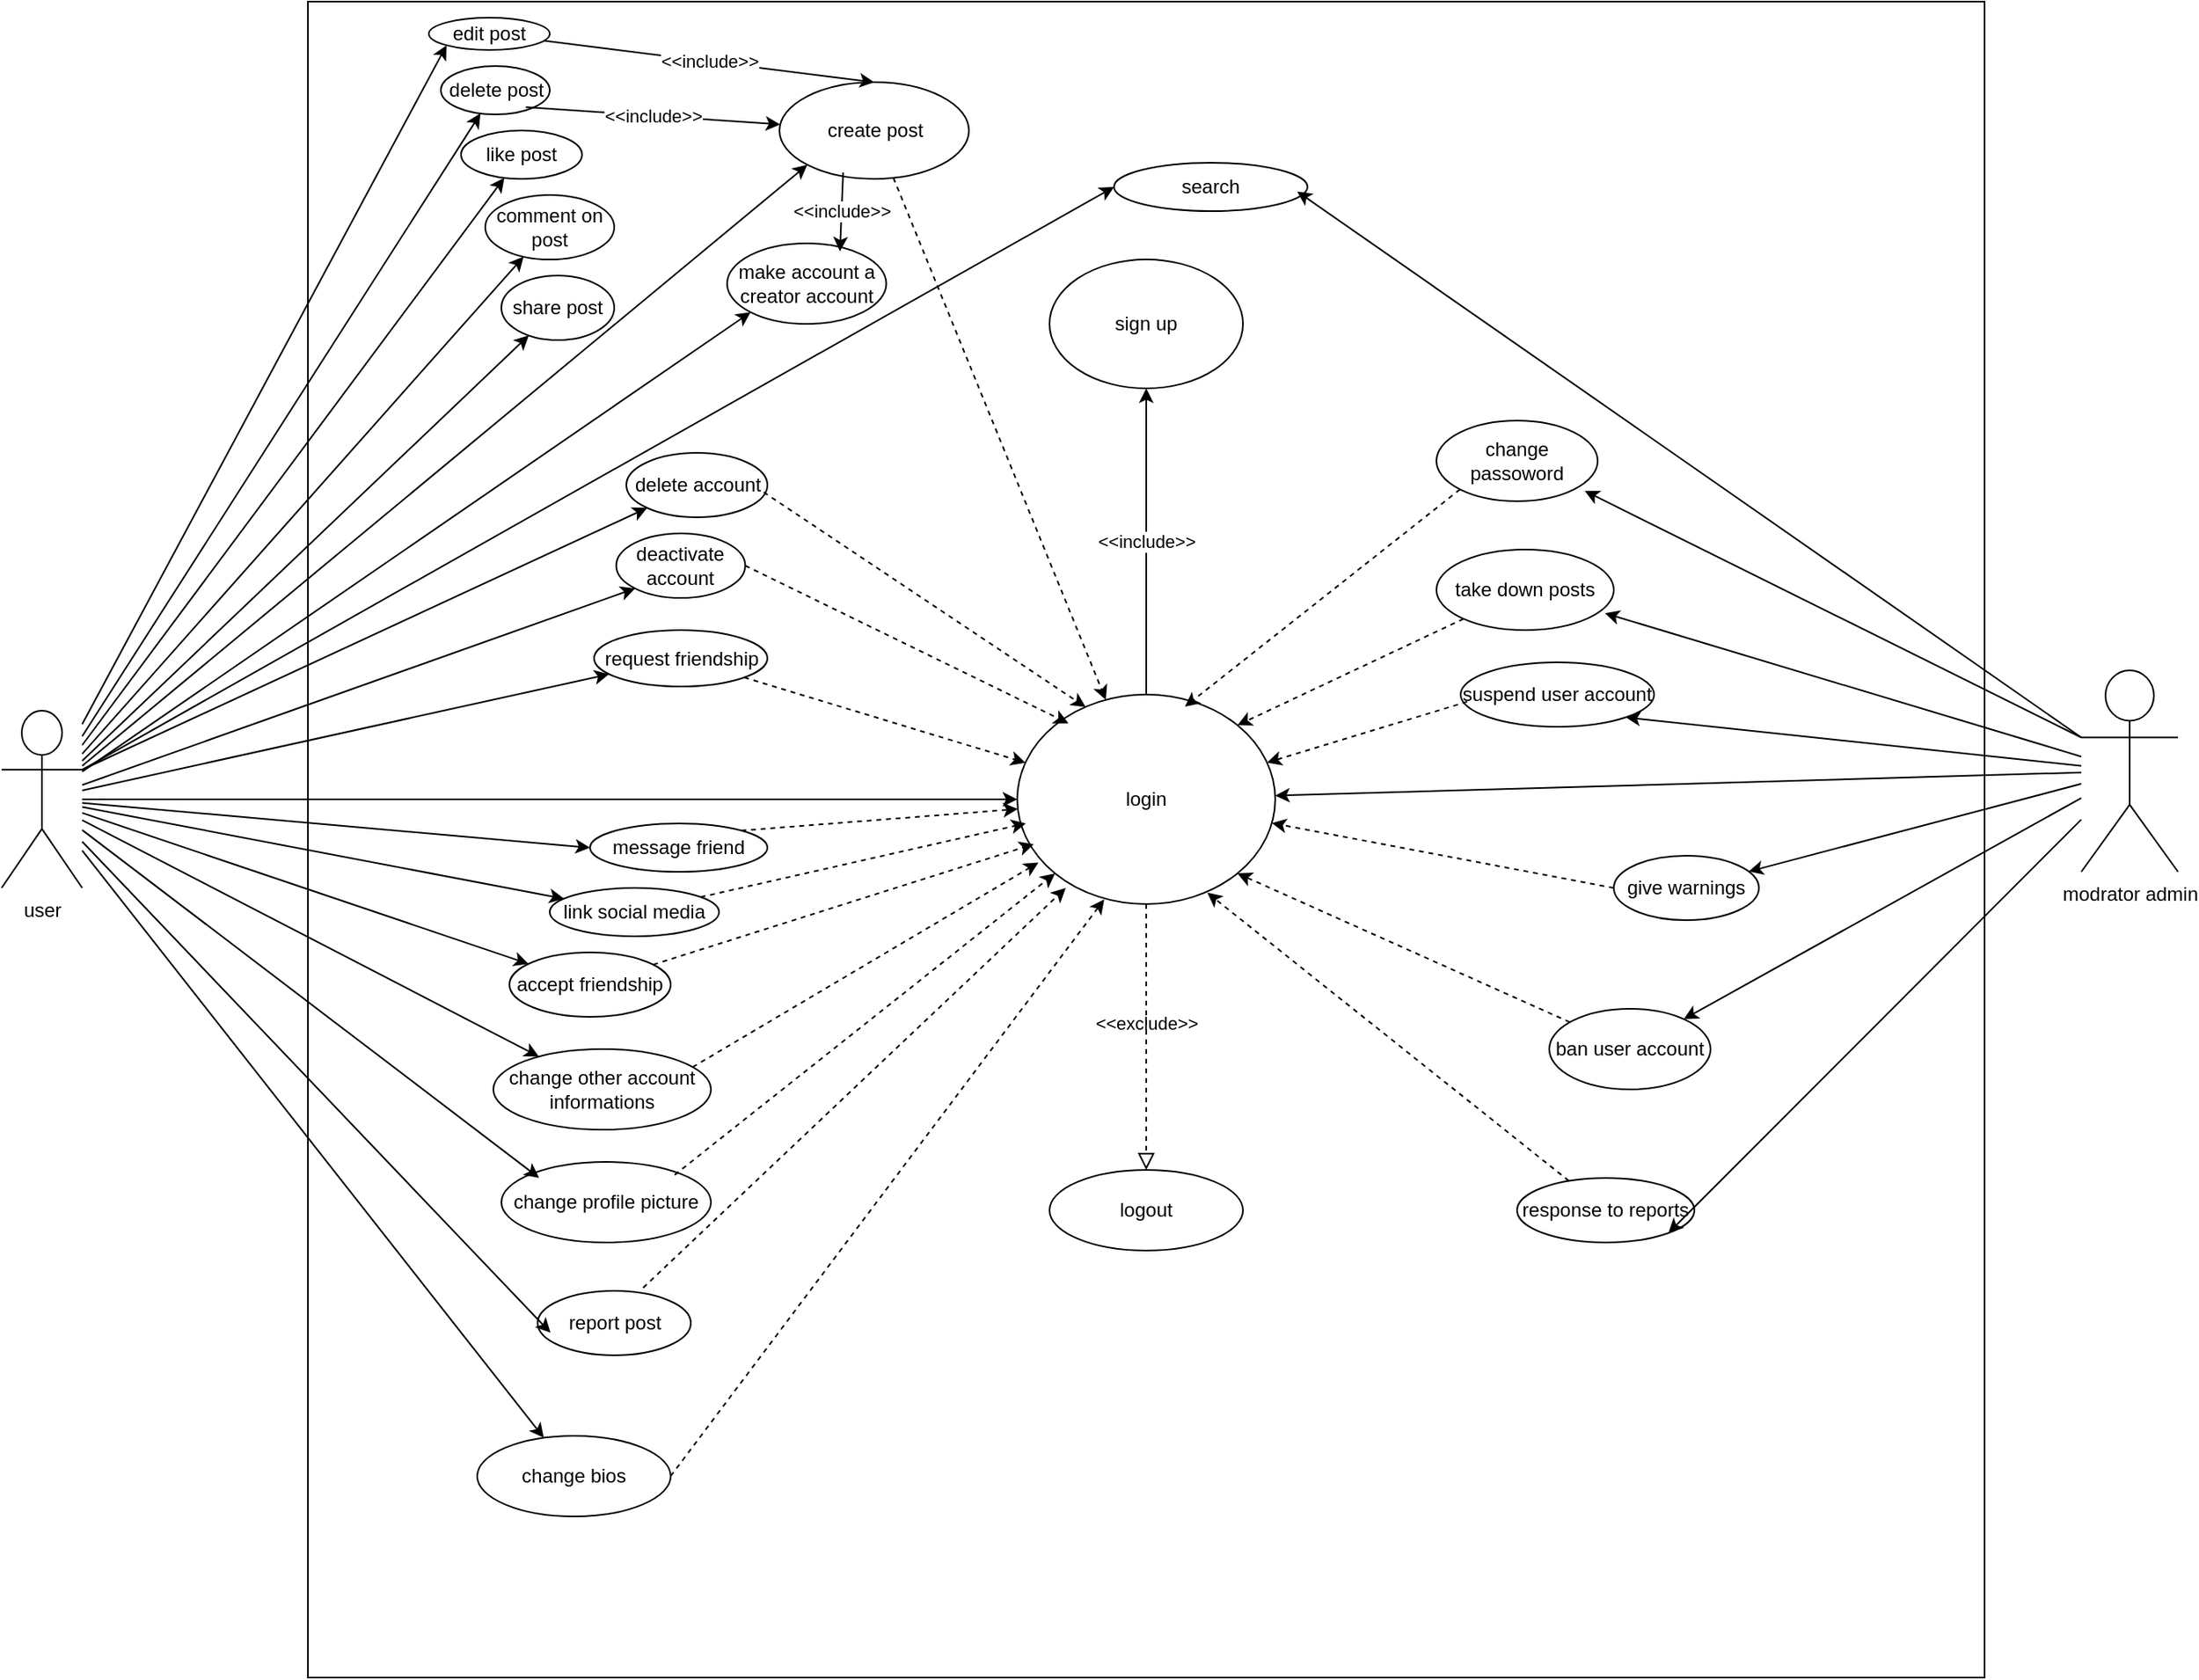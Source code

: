 <mxfile version="24.7.17" pages="12">
  <diagram name="usecase" id="p9w3-TGpePXEdqD2Rv2K">
    <mxGraphModel dx="1434" dy="854" grid="1" gridSize="10" guides="1" tooltips="1" connect="1" arrows="1" fold="1" page="1" pageScale="1" pageWidth="850" pageHeight="1100" math="0" shadow="0">
      <root>
        <mxCell id="0" />
        <mxCell id="1" parent="0" />
        <mxCell id="sTmwhJZfE4ub6vlcRKdK-1" value="" style="whiteSpace=wrap;html=1;aspect=fixed;" parent="1" vertex="1">
          <mxGeometry x="250" y="50" width="1040" height="1040" as="geometry" />
        </mxCell>
        <mxCell id="sTmwhJZfE4ub6vlcRKdK-2" value="user" style="shape=umlActor;verticalLabelPosition=bottom;verticalAlign=top;html=1;outlineConnect=0;" parent="1" vertex="1">
          <mxGeometry x="60" y="490" width="50" height="110" as="geometry" />
        </mxCell>
        <mxCell id="sTmwhJZfE4ub6vlcRKdK-5" value="login" style="ellipse;whiteSpace=wrap;html=1;" parent="1" vertex="1">
          <mxGeometry x="690" y="480" width="160" height="130" as="geometry" />
        </mxCell>
        <mxCell id="sTmwhJZfE4ub6vlcRKdK-11" value="create post" style="ellipse;whiteSpace=wrap;html=1;" parent="1" vertex="1">
          <mxGeometry x="542.5" y="100" width="117.5" height="60" as="geometry" />
        </mxCell>
        <mxCell id="sTmwhJZfE4ub6vlcRKdK-12" value="edit post" style="ellipse;whiteSpace=wrap;html=1;" parent="1" vertex="1">
          <mxGeometry x="325" y="60" width="75" height="20" as="geometry" />
        </mxCell>
        <mxCell id="sTmwhJZfE4ub6vlcRKdK-13" value="delete post" style="ellipse;whiteSpace=wrap;html=1;" parent="1" vertex="1">
          <mxGeometry x="332.5" y="90" width="67.5" height="30" as="geometry" />
        </mxCell>
        <mxCell id="sTmwhJZfE4ub6vlcRKdK-14" value="like post" style="ellipse;whiteSpace=wrap;html=1;" parent="1" vertex="1">
          <mxGeometry x="345" y="130" width="75" height="30" as="geometry" />
        </mxCell>
        <mxCell id="sTmwhJZfE4ub6vlcRKdK-15" value="comment on post" style="ellipse;whiteSpace=wrap;html=1;" parent="1" vertex="1">
          <mxGeometry x="360" y="170" width="80" height="40" as="geometry" />
        </mxCell>
        <mxCell id="sTmwhJZfE4ub6vlcRKdK-16" value="share post" style="ellipse;whiteSpace=wrap;html=1;" parent="1" vertex="1">
          <mxGeometry x="370" y="220" width="70" height="40" as="geometry" />
        </mxCell>
        <mxCell id="sTmwhJZfE4ub6vlcRKdK-17" value="report post" style="ellipse;whiteSpace=wrap;html=1;" parent="1" vertex="1">
          <mxGeometry x="392.5" y="850" width="95" height="40" as="geometry" />
        </mxCell>
        <mxCell id="sTmwhJZfE4ub6vlcRKdK-18" value="request friendship" style="ellipse;whiteSpace=wrap;html=1;" parent="1" vertex="1">
          <mxGeometry x="427.5" y="440" width="107.5" height="35" as="geometry" />
        </mxCell>
        <mxCell id="sTmwhJZfE4ub6vlcRKdK-19" value="accept friendship" style="ellipse;whiteSpace=wrap;html=1;" parent="1" vertex="1">
          <mxGeometry x="375" y="640" width="100" height="40" as="geometry" />
        </mxCell>
        <mxCell id="sTmwhJZfE4ub6vlcRKdK-20" value="message friend" style="ellipse;whiteSpace=wrap;html=1;" parent="1" vertex="1">
          <mxGeometry x="425" y="560" width="110" height="30" as="geometry" />
        </mxCell>
        <mxCell id="sTmwhJZfE4ub6vlcRKdK-21" value="change profile picture" style="ellipse;whiteSpace=wrap;html=1;" parent="1" vertex="1">
          <mxGeometry x="370" y="770" width="130" height="50" as="geometry" />
        </mxCell>
        <mxCell id="sTmwhJZfE4ub6vlcRKdK-22" value="change bios" style="ellipse;whiteSpace=wrap;html=1;" parent="1" vertex="1">
          <mxGeometry x="355" y="940" width="120" height="50" as="geometry" />
        </mxCell>
        <mxCell id="sTmwhJZfE4ub6vlcRKdK-23" value="change other account informations" style="ellipse;whiteSpace=wrap;html=1;" parent="1" vertex="1">
          <mxGeometry x="365" y="700" width="135" height="50" as="geometry" />
        </mxCell>
        <mxCell id="sTmwhJZfE4ub6vlcRKdK-24" value="link social media" style="ellipse;whiteSpace=wrap;html=1;" parent="1" vertex="1">
          <mxGeometry x="400" y="600" width="105" height="30" as="geometry" />
        </mxCell>
        <mxCell id="sTmwhJZfE4ub6vlcRKdK-25" value="search" style="ellipse;whiteSpace=wrap;html=1;" parent="1" vertex="1">
          <mxGeometry x="750" y="150" width="120" height="30" as="geometry" />
        </mxCell>
        <mxCell id="sTmwhJZfE4ub6vlcRKdK-26" value="sign up" style="ellipse;whiteSpace=wrap;html=1;" parent="1" vertex="1">
          <mxGeometry x="710" y="210" width="120" height="80" as="geometry" />
        </mxCell>
        <mxCell id="sTmwhJZfE4ub6vlcRKdK-27" value="logout" style="ellipse;whiteSpace=wrap;html=1;" parent="1" vertex="1">
          <mxGeometry x="710" y="775" width="120" height="50" as="geometry" />
        </mxCell>
        <mxCell id="sTmwhJZfE4ub6vlcRKdK-28" value="" style="endArrow=classic;html=1;rounded=0;" parent="1" source="sTmwhJZfE4ub6vlcRKdK-2" target="sTmwhJZfE4ub6vlcRKdK-5" edge="1">
          <mxGeometry width="50" height="50" relative="1" as="geometry">
            <mxPoint x="590" y="500" as="sourcePoint" />
            <mxPoint x="640" y="450" as="targetPoint" />
          </mxGeometry>
        </mxCell>
        <mxCell id="sTmwhJZfE4ub6vlcRKdK-29" value="&amp;lt;&amp;lt;include&amp;gt;&amp;gt;" style="endArrow=classic;html=1;rounded=0;entryX=0.5;entryY=1;entryDx=0;entryDy=0;" parent="1" source="sTmwhJZfE4ub6vlcRKdK-5" target="sTmwhJZfE4ub6vlcRKdK-26" edge="1">
          <mxGeometry width="50" height="50" relative="1" as="geometry">
            <mxPoint x="590" y="500" as="sourcePoint" />
            <mxPoint x="640" y="450" as="targetPoint" />
          </mxGeometry>
        </mxCell>
        <mxCell id="sTmwhJZfE4ub6vlcRKdK-30" value="&amp;lt;&amp;lt;exclude&amp;gt;&amp;gt;" style="endArrow=block;startArrow=none;endFill=0;startFill=0;endSize=8;html=1;verticalAlign=bottom;dashed=1;labelBackgroundColor=none;rounded=0;exitX=0.5;exitY=1;exitDx=0;exitDy=0;" parent="1" source="sTmwhJZfE4ub6vlcRKdK-5" target="sTmwhJZfE4ub6vlcRKdK-27" edge="1">
          <mxGeometry width="160" relative="1" as="geometry">
            <mxPoint x="530" y="470" as="sourcePoint" />
            <mxPoint x="690" y="470" as="targetPoint" />
          </mxGeometry>
        </mxCell>
        <mxCell id="sTmwhJZfE4ub6vlcRKdK-31" value="" style="endArrow=classic;html=1;rounded=0;" parent="1" source="sTmwhJZfE4ub6vlcRKdK-2" target="sTmwhJZfE4ub6vlcRKdK-14" edge="1">
          <mxGeometry width="50" height="50" relative="1" as="geometry">
            <mxPoint x="370" y="190" as="sourcePoint" />
            <mxPoint x="420" y="140" as="targetPoint" />
          </mxGeometry>
        </mxCell>
        <mxCell id="sTmwhJZfE4ub6vlcRKdK-32" value="" style="endArrow=classic;html=1;rounded=0;entryX=0;entryY=1;entryDx=0;entryDy=0;" parent="1" source="sTmwhJZfE4ub6vlcRKdK-2" target="sTmwhJZfE4ub6vlcRKdK-12" edge="1">
          <mxGeometry width="50" height="50" relative="1" as="geometry">
            <mxPoint x="160" y="309" as="sourcePoint" />
            <mxPoint x="451" y="155" as="targetPoint" />
          </mxGeometry>
        </mxCell>
        <mxCell id="sTmwhJZfE4ub6vlcRKdK-33" value="" style="endArrow=classic;html=1;rounded=0;" parent="1" source="sTmwhJZfE4ub6vlcRKdK-2" target="sTmwhJZfE4ub6vlcRKdK-13" edge="1">
          <mxGeometry width="50" height="50" relative="1" as="geometry">
            <mxPoint x="160" y="307" as="sourcePoint" />
            <mxPoint x="447" y="204" as="targetPoint" />
          </mxGeometry>
        </mxCell>
        <mxCell id="sTmwhJZfE4ub6vlcRKdK-35" value="" style="endArrow=classic;html=1;rounded=0;" parent="1" source="sTmwhJZfE4ub6vlcRKdK-2" target="sTmwhJZfE4ub6vlcRKdK-16" edge="1">
          <mxGeometry width="50" height="50" relative="1" as="geometry">
            <mxPoint x="160" y="316" as="sourcePoint" />
            <mxPoint x="446" y="257" as="targetPoint" />
          </mxGeometry>
        </mxCell>
        <mxCell id="sTmwhJZfE4ub6vlcRKdK-36" value="" style="endArrow=classic;html=1;rounded=0;entryX=0;entryY=1;entryDx=0;entryDy=0;" parent="1" source="sTmwhJZfE4ub6vlcRKdK-2" target="sTmwhJZfE4ub6vlcRKdK-11" edge="1">
          <mxGeometry width="50" height="50" relative="1" as="geometry">
            <mxPoint x="170" y="326" as="sourcePoint" />
            <mxPoint x="456" y="267" as="targetPoint" />
          </mxGeometry>
        </mxCell>
        <mxCell id="sTmwhJZfE4ub6vlcRKdK-37" value="" style="endArrow=classic;html=1;rounded=0;" parent="1" source="sTmwhJZfE4ub6vlcRKdK-2" target="sTmwhJZfE4ub6vlcRKdK-18" edge="1">
          <mxGeometry width="50" height="50" relative="1" as="geometry">
            <mxPoint x="160" y="539" as="sourcePoint" />
            <mxPoint x="446" y="480" as="targetPoint" />
          </mxGeometry>
        </mxCell>
        <mxCell id="sTmwhJZfE4ub6vlcRKdK-38" value="" style="endArrow=classic;html=1;rounded=0;" parent="1" source="sTmwhJZfE4ub6vlcRKdK-2" target="sTmwhJZfE4ub6vlcRKdK-15" edge="1">
          <mxGeometry width="50" height="50" relative="1" as="geometry">
            <mxPoint x="190" y="346" as="sourcePoint" />
            <mxPoint x="476" y="287" as="targetPoint" />
          </mxGeometry>
        </mxCell>
        <mxCell id="sTmwhJZfE4ub6vlcRKdK-39" value="" style="endArrow=classic;html=1;rounded=0;entryX=0;entryY=0.5;entryDx=0;entryDy=0;" parent="1" source="sTmwhJZfE4ub6vlcRKdK-2" target="sTmwhJZfE4ub6vlcRKdK-20" edge="1">
          <mxGeometry width="50" height="50" relative="1" as="geometry">
            <mxPoint x="160" y="330" as="sourcePoint" />
            <mxPoint x="461" y="481" as="targetPoint" />
          </mxGeometry>
        </mxCell>
        <mxCell id="sTmwhJZfE4ub6vlcRKdK-40" value="" style="endArrow=classic;html=1;rounded=0;" parent="1" source="sTmwhJZfE4ub6vlcRKdK-2" target="sTmwhJZfE4ub6vlcRKdK-22" edge="1">
          <mxGeometry width="50" height="50" relative="1" as="geometry">
            <mxPoint x="152.5" y="370" as="sourcePoint" />
            <mxPoint x="422.5" y="584" as="targetPoint" />
            <Array as="points" />
          </mxGeometry>
        </mxCell>
        <mxCell id="sTmwhJZfE4ub6vlcRKdK-41" value="" style="endArrow=classic;html=1;rounded=0;" parent="1" source="sTmwhJZfE4ub6vlcRKdK-2" target="sTmwhJZfE4ub6vlcRKdK-24" edge="1">
          <mxGeometry width="50" height="50" relative="1" as="geometry">
            <mxPoint x="130" y="441" as="sourcePoint" />
            <mxPoint x="405" y="660" as="targetPoint" />
          </mxGeometry>
        </mxCell>
        <mxCell id="sTmwhJZfE4ub6vlcRKdK-43" value="" style="endArrow=classic;html=1;rounded=0;exitX=1;exitY=0.333;exitDx=0;exitDy=0;exitPerimeter=0;entryX=0;entryY=0.5;entryDx=0;entryDy=0;" parent="1" source="sTmwhJZfE4ub6vlcRKdK-2" target="sTmwhJZfE4ub6vlcRKdK-25" edge="1">
          <mxGeometry width="50" height="50" relative="1" as="geometry">
            <mxPoint x="160" y="309" as="sourcePoint" />
            <mxPoint x="451" y="155" as="targetPoint" />
          </mxGeometry>
        </mxCell>
        <mxCell id="sTmwhJZfE4ub6vlcRKdK-47" value="" style="endArrow=classic;html=1;rounded=0;" parent="1" source="sTmwhJZfE4ub6vlcRKdK-2" target="sTmwhJZfE4ub6vlcRKdK-23" edge="1">
          <mxGeometry width="50" height="50" relative="1" as="geometry">
            <mxPoint x="200" y="620" as="sourcePoint" />
            <mxPoint x="250" y="570" as="targetPoint" />
          </mxGeometry>
        </mxCell>
        <mxCell id="sTmwhJZfE4ub6vlcRKdK-48" value="" style="endArrow=classic;html=1;rounded=0;" parent="1" source="sTmwhJZfE4ub6vlcRKdK-2" target="sTmwhJZfE4ub6vlcRKdK-19" edge="1">
          <mxGeometry width="50" height="50" relative="1" as="geometry">
            <mxPoint x="119.5" y="480" as="sourcePoint" />
            <mxPoint x="417.5" y="762" as="targetPoint" />
            <Array as="points" />
          </mxGeometry>
        </mxCell>
        <mxCell id="sTmwhJZfE4ub6vlcRKdK-50" value="" style="endArrow=classic;html=1;rounded=0;entryX=0.18;entryY=0.198;entryDx=0;entryDy=0;entryPerimeter=0;" parent="1" source="sTmwhJZfE4ub6vlcRKdK-2" target="sTmwhJZfE4ub6vlcRKdK-21" edge="1">
          <mxGeometry width="50" height="50" relative="1" as="geometry">
            <mxPoint x="110" y="530" as="sourcePoint" />
            <mxPoint x="408" y="812" as="targetPoint" />
            <Array as="points" />
          </mxGeometry>
        </mxCell>
        <mxCell id="sTmwhJZfE4ub6vlcRKdK-51" value="" style="endArrow=classic;html=1;rounded=0;entryX=0.084;entryY=0.65;entryDx=0;entryDy=0;entryPerimeter=0;" parent="1" source="sTmwhJZfE4ub6vlcRKdK-2" target="sTmwhJZfE4ub6vlcRKdK-17" edge="1">
          <mxGeometry width="50" height="50" relative="1" as="geometry">
            <mxPoint x="130" y="440" as="sourcePoint" />
            <mxPoint x="398" y="850" as="targetPoint" />
            <Array as="points" />
          </mxGeometry>
        </mxCell>
        <mxCell id="sTmwhJZfE4ub6vlcRKdK-52" style="edgeStyle=orthogonalEdgeStyle;rounded=0;orthogonalLoop=1;jettySize=auto;html=1;exitX=0.5;exitY=1;exitDx=0;exitDy=0;" parent="1" source="sTmwhJZfE4ub6vlcRKdK-17" target="sTmwhJZfE4ub6vlcRKdK-17" edge="1">
          <mxGeometry relative="1" as="geometry" />
        </mxCell>
        <mxCell id="sTmwhJZfE4ub6vlcRKdK-54" value="modrator admin" style="shape=umlActor;verticalLabelPosition=bottom;verticalAlign=top;html=1;outlineConnect=0;" parent="1" vertex="1">
          <mxGeometry x="1350" y="465" width="60" height="125" as="geometry" />
        </mxCell>
        <mxCell id="sTmwhJZfE4ub6vlcRKdK-55" value="" style="endArrow=classic;html=1;rounded=0;" parent="1" source="sTmwhJZfE4ub6vlcRKdK-54" target="sTmwhJZfE4ub6vlcRKdK-5" edge="1">
          <mxGeometry width="50" height="50" relative="1" as="geometry">
            <mxPoint x="790" y="510" as="sourcePoint" />
            <mxPoint x="840" y="460" as="targetPoint" />
          </mxGeometry>
        </mxCell>
        <mxCell id="sTmwhJZfE4ub6vlcRKdK-56" value="response to reports" style="ellipse;whiteSpace=wrap;html=1;" parent="1" vertex="1">
          <mxGeometry x="1000" y="780" width="110" height="40" as="geometry" />
        </mxCell>
        <mxCell id="sTmwhJZfE4ub6vlcRKdK-57" value="ban user account" style="ellipse;whiteSpace=wrap;html=1;" parent="1" vertex="1">
          <mxGeometry x="1020" y="675" width="100" height="50" as="geometry" />
        </mxCell>
        <mxCell id="sTmwhJZfE4ub6vlcRKdK-58" value="suspend user account" style="ellipse;whiteSpace=wrap;html=1;" parent="1" vertex="1">
          <mxGeometry x="965" y="460" width="120" height="40" as="geometry" />
        </mxCell>
        <mxCell id="sTmwhJZfE4ub6vlcRKdK-59" value="give warnings" style="ellipse;whiteSpace=wrap;html=1;" parent="1" vertex="1">
          <mxGeometry x="1060" y="580" width="90" height="40" as="geometry" />
        </mxCell>
        <mxCell id="sTmwhJZfE4ub6vlcRKdK-60" value="take down posts" style="ellipse;whiteSpace=wrap;html=1;" parent="1" vertex="1">
          <mxGeometry x="950" y="390" width="110" height="50" as="geometry" />
        </mxCell>
        <mxCell id="sTmwhJZfE4ub6vlcRKdK-61" value="change passoword" style="ellipse;whiteSpace=wrap;html=1;" parent="1" vertex="1">
          <mxGeometry x="950" y="310" width="100" height="50" as="geometry" />
        </mxCell>
        <mxCell id="sTmwhJZfE4ub6vlcRKdK-62" value="delete account" style="ellipse;whiteSpace=wrap;html=1;" parent="1" vertex="1">
          <mxGeometry x="447.5" y="330" width="87.5" height="40" as="geometry" />
        </mxCell>
        <mxCell id="sTmwhJZfE4ub6vlcRKdK-63" value="" style="endArrow=classic;html=1;rounded=0;entryX=0;entryY=1;entryDx=0;entryDy=0;exitX=1;exitY=0.333;exitDx=0;exitDy=0;exitPerimeter=0;" parent="1" source="sTmwhJZfE4ub6vlcRKdK-2" target="sTmwhJZfE4ub6vlcRKdK-62" edge="1">
          <mxGeometry width="50" height="50" relative="1" as="geometry">
            <mxPoint x="230" y="190" as="sourcePoint" />
            <mxPoint x="280" y="140" as="targetPoint" />
          </mxGeometry>
        </mxCell>
        <mxCell id="sTmwhJZfE4ub6vlcRKdK-66" value="" style="endArrow=classic;html=1;rounded=0;entryX=0.95;entryY=0.79;entryDx=0;entryDy=0;entryPerimeter=0;" parent="1" source="sTmwhJZfE4ub6vlcRKdK-54" target="sTmwhJZfE4ub6vlcRKdK-60" edge="1">
          <mxGeometry width="50" height="50" relative="1" as="geometry">
            <mxPoint x="1245.5" y="296" as="sourcePoint" />
            <mxPoint x="754.5" y="230" as="targetPoint" />
          </mxGeometry>
        </mxCell>
        <mxCell id="sTmwhJZfE4ub6vlcRKdK-67" value="" style="endArrow=classic;html=1;rounded=0;entryX=1;entryY=1;entryDx=0;entryDy=0;" parent="1" source="sTmwhJZfE4ub6vlcRKdK-54" target="sTmwhJZfE4ub6vlcRKdK-58" edge="1">
          <mxGeometry width="50" height="50" relative="1" as="geometry">
            <mxPoint x="1300" y="453" as="sourcePoint" />
            <mxPoint x="809" y="387" as="targetPoint" />
          </mxGeometry>
        </mxCell>
        <mxCell id="sTmwhJZfE4ub6vlcRKdK-68" value="" style="endArrow=classic;html=1;rounded=0;entryX=1;entryY=1;entryDx=0;entryDy=0;" parent="1" source="sTmwhJZfE4ub6vlcRKdK-54" target="sTmwhJZfE4ub6vlcRKdK-56" edge="1">
          <mxGeometry width="50" height="50" relative="1" as="geometry">
            <mxPoint x="1310" y="463" as="sourcePoint" />
            <mxPoint x="819" y="397" as="targetPoint" />
          </mxGeometry>
        </mxCell>
        <mxCell id="sTmwhJZfE4ub6vlcRKdK-69" value="" style="endArrow=classic;html=1;rounded=0;" parent="1" source="sTmwhJZfE4ub6vlcRKdK-54" target="sTmwhJZfE4ub6vlcRKdK-59" edge="1">
          <mxGeometry width="50" height="50" relative="1" as="geometry">
            <mxPoint x="1320" y="473" as="sourcePoint" />
            <mxPoint x="829" y="407" as="targetPoint" />
          </mxGeometry>
        </mxCell>
        <mxCell id="sTmwhJZfE4ub6vlcRKdK-70" value="" style="endArrow=classic;html=1;rounded=0;" parent="1" source="sTmwhJZfE4ub6vlcRKdK-54" target="sTmwhJZfE4ub6vlcRKdK-57" edge="1">
          <mxGeometry width="50" height="50" relative="1" as="geometry">
            <mxPoint x="1330" y="483" as="sourcePoint" />
            <mxPoint x="839" y="417" as="targetPoint" />
          </mxGeometry>
        </mxCell>
        <mxCell id="sTmwhJZfE4ub6vlcRKdK-71" value="" style="endArrow=classic;html=1;rounded=0;entryX=0.92;entryY=0.873;entryDx=0;entryDy=0;entryPerimeter=0;exitX=0;exitY=0.333;exitDx=0;exitDy=0;exitPerimeter=0;" parent="1" source="sTmwhJZfE4ub6vlcRKdK-54" target="sTmwhJZfE4ub6vlcRKdK-61" edge="1">
          <mxGeometry width="50" height="50" relative="1" as="geometry">
            <mxPoint x="1290" y="450" as="sourcePoint" />
            <mxPoint x="1053" y="522" as="targetPoint" />
          </mxGeometry>
        </mxCell>
        <mxCell id="sTmwhJZfE4ub6vlcRKdK-72" value="&amp;lt;&amp;lt;include&amp;gt;&amp;gt;" style="endArrow=classic;html=1;rounded=0;exitX=0.781;exitY=0.851;exitDx=0;exitDy=0;exitPerimeter=0;" parent="1" source="sTmwhJZfE4ub6vlcRKdK-13" target="sTmwhJZfE4ub6vlcRKdK-11" edge="1">
          <mxGeometry width="50" height="50" relative="1" as="geometry">
            <mxPoint x="700" y="340" as="sourcePoint" />
            <mxPoint x="750" y="290" as="targetPoint" />
          </mxGeometry>
        </mxCell>
        <mxCell id="sTmwhJZfE4ub6vlcRKdK-73" value="&amp;lt;&amp;lt;include&amp;gt;&amp;gt;" style="endArrow=classic;html=1;rounded=0;entryX=0.5;entryY=0;entryDx=0;entryDy=0;" parent="1" source="sTmwhJZfE4ub6vlcRKdK-12" target="sTmwhJZfE4ub6vlcRKdK-11" edge="1">
          <mxGeometry width="50" height="50" relative="1" as="geometry">
            <mxPoint x="535" y="270" as="sourcePoint" />
            <mxPoint x="634" y="370" as="targetPoint" />
          </mxGeometry>
        </mxCell>
        <mxCell id="sTmwhJZfE4ub6vlcRKdK-74" value="" style="endArrow=classic;html=1;rounded=0;entryX=0.947;entryY=0.594;entryDx=0;entryDy=0;entryPerimeter=0;" parent="1" source="sTmwhJZfE4ub6vlcRKdK-54" target="sTmwhJZfE4ub6vlcRKdK-25" edge="1">
          <mxGeometry width="50" height="50" relative="1" as="geometry">
            <mxPoint x="1298" y="421" as="sourcePoint" />
            <mxPoint x="882" y="164" as="targetPoint" />
          </mxGeometry>
        </mxCell>
        <mxCell id="DdAd834iRW-KFBHr_k8W-4" value="" style="endArrow=classic;dashed=1;html=1;rounded=0;startArrow=none;startFill=0;endFill=1;" parent="1" source="sTmwhJZfE4ub6vlcRKdK-11" target="sTmwhJZfE4ub6vlcRKdK-5" edge="1">
          <mxGeometry width="50" height="50" relative="1" as="geometry">
            <mxPoint x="680" y="660" as="sourcePoint" />
            <mxPoint x="730" y="610" as="targetPoint" />
          </mxGeometry>
        </mxCell>
        <mxCell id="DdAd834iRW-KFBHr_k8W-5" value="" style="endArrow=classic;dashed=1;html=1;rounded=0;startArrow=none;startFill=0;endFill=1;" parent="1" source="sTmwhJZfE4ub6vlcRKdK-18" target="sTmwhJZfE4ub6vlcRKdK-5" edge="1">
          <mxGeometry width="50" height="50" relative="1" as="geometry">
            <mxPoint x="656" y="425" as="sourcePoint" />
            <mxPoint x="750" y="400" as="targetPoint" />
          </mxGeometry>
        </mxCell>
        <mxCell id="DdAd834iRW-KFBHr_k8W-6" value="" style="endArrow=classic;dashed=1;html=1;rounded=0;startArrow=none;startFill=0;endFill=1;exitX=1;exitY=0;exitDx=0;exitDy=0;" parent="1" source="sTmwhJZfE4ub6vlcRKdK-20" target="sTmwhJZfE4ub6vlcRKdK-5" edge="1">
          <mxGeometry width="50" height="50" relative="1" as="geometry">
            <mxPoint x="539" y="484" as="sourcePoint" />
            <mxPoint x="740" y="390" as="targetPoint" />
          </mxGeometry>
        </mxCell>
        <mxCell id="DdAd834iRW-KFBHr_k8W-7" value="" style="endArrow=classic;dashed=1;html=1;rounded=0;entryX=0.033;entryY=0.615;entryDx=0;entryDy=0;startArrow=none;startFill=0;endFill=1;entryPerimeter=0;" parent="1" source="sTmwhJZfE4ub6vlcRKdK-24" target="sTmwhJZfE4ub6vlcRKdK-5" edge="1">
          <mxGeometry width="50" height="50" relative="1" as="geometry">
            <mxPoint x="549" y="494" as="sourcePoint" />
            <mxPoint x="760" y="410" as="targetPoint" />
          </mxGeometry>
        </mxCell>
        <mxCell id="DdAd834iRW-KFBHr_k8W-8" value="" style="endArrow=classic;dashed=1;html=1;rounded=0;startArrow=none;startFill=0;endFill=1;entryX=0.064;entryY=0.714;entryDx=0;entryDy=0;entryPerimeter=0;" parent="1" source="sTmwhJZfE4ub6vlcRKdK-19" target="sTmwhJZfE4ub6vlcRKdK-5" edge="1">
          <mxGeometry width="50" height="50" relative="1" as="geometry">
            <mxPoint x="559" y="504" as="sourcePoint" />
            <mxPoint x="730" y="390" as="targetPoint" />
          </mxGeometry>
        </mxCell>
        <mxCell id="DdAd834iRW-KFBHr_k8W-9" value="" style="endArrow=classic;dashed=1;html=1;rounded=0;startArrow=none;startFill=0;endFill=1;exitX=0;exitY=0.5;exitDx=0;exitDy=0;" parent="1" source="sTmwhJZfE4ub6vlcRKdK-59" target="sTmwhJZfE4ub6vlcRKdK-5" edge="1">
          <mxGeometry width="50" height="50" relative="1" as="geometry">
            <mxPoint x="569" y="514" as="sourcePoint" />
            <mxPoint x="780" y="430" as="targetPoint" />
          </mxGeometry>
        </mxCell>
        <mxCell id="DdAd834iRW-KFBHr_k8W-10" value="" style="endArrow=classic;dashed=1;html=1;rounded=0;startArrow=none;startFill=0;endFill=1;entryX=0.737;entryY=0.946;entryDx=0;entryDy=0;entryPerimeter=0;" parent="1" source="sTmwhJZfE4ub6vlcRKdK-56" target="sTmwhJZfE4ub6vlcRKdK-5" edge="1">
          <mxGeometry width="50" height="50" relative="1" as="geometry">
            <mxPoint x="960" y="470" as="sourcePoint" />
            <mxPoint x="800" y="450" as="targetPoint" />
          </mxGeometry>
        </mxCell>
        <mxCell id="DdAd834iRW-KFBHr_k8W-11" value="" style="endArrow=classic;dashed=1;html=1;rounded=0;startArrow=none;startFill=0;endFill=1;entryX=1;entryY=1;entryDx=0;entryDy=0;" parent="1" source="sTmwhJZfE4ub6vlcRKdK-57" target="sTmwhJZfE4ub6vlcRKdK-5" edge="1">
          <mxGeometry width="50" height="50" relative="1" as="geometry">
            <mxPoint x="970" y="480" as="sourcePoint" />
            <mxPoint x="799" y="399" as="targetPoint" />
          </mxGeometry>
        </mxCell>
        <mxCell id="DdAd834iRW-KFBHr_k8W-12" value="" style="endArrow=classic;dashed=1;html=1;rounded=0;startArrow=none;startFill=0;endFill=1;exitX=0.034;exitY=0.611;exitDx=0;exitDy=0;exitPerimeter=0;" parent="1" source="sTmwhJZfE4ub6vlcRKdK-58" target="sTmwhJZfE4ub6vlcRKdK-5" edge="1">
          <mxGeometry width="50" height="50" relative="1" as="geometry">
            <mxPoint x="940" y="349" as="sourcePoint" />
            <mxPoint x="780" y="345" as="targetPoint" />
          </mxGeometry>
        </mxCell>
        <mxCell id="DdAd834iRW-KFBHr_k8W-13" value="" style="endArrow=classic;dashed=1;html=1;rounded=0;startArrow=none;startFill=0;endFill=1;exitX=0;exitY=1;exitDx=0;exitDy=0;entryX=0.65;entryY=0.058;entryDx=0;entryDy=0;entryPerimeter=0;" parent="1" source="sTmwhJZfE4ub6vlcRKdK-61" target="sTmwhJZfE4ub6vlcRKdK-5" edge="1">
          <mxGeometry width="50" height="50" relative="1" as="geometry">
            <mxPoint x="950" y="359" as="sourcePoint" />
            <mxPoint x="790" y="355" as="targetPoint" />
          </mxGeometry>
        </mxCell>
        <mxCell id="DdAd834iRW-KFBHr_k8W-14" value="" style="endArrow=classic;dashed=1;html=1;rounded=0;startArrow=none;startFill=0;endFill=1;entryX=1;entryY=0;entryDx=0;entryDy=0;" parent="1" source="sTmwhJZfE4ub6vlcRKdK-60" target="sTmwhJZfE4ub6vlcRKdK-5" edge="1">
          <mxGeometry width="50" height="50" relative="1" as="geometry">
            <mxPoint x="960" y="369" as="sourcePoint" />
            <mxPoint x="800" y="365" as="targetPoint" />
          </mxGeometry>
        </mxCell>
        <mxCell id="DdAd834iRW-KFBHr_k8W-15" value="" style="endArrow=classic;dashed=1;html=1;rounded=0;entryX=0.188;entryY=0.923;entryDx=0;entryDy=0;startArrow=none;startFill=0;endFill=1;entryPerimeter=0;exitX=0.689;exitY=-0.048;exitDx=0;exitDy=0;exitPerimeter=0;" parent="1" source="sTmwhJZfE4ub6vlcRKdK-17" target="sTmwhJZfE4ub6vlcRKdK-5" edge="1">
          <mxGeometry width="50" height="50" relative="1" as="geometry">
            <mxPoint x="649" y="650" as="sourcePoint" />
            <mxPoint x="746" y="398" as="targetPoint" />
          </mxGeometry>
        </mxCell>
        <mxCell id="DdAd834iRW-KFBHr_k8W-16" value="" style="endArrow=classic;dashed=1;html=1;rounded=0;entryX=0.082;entryY=0.802;entryDx=0;entryDy=0;startArrow=none;startFill=0;endFill=1;entryPerimeter=0;exitX=0.916;exitY=0.223;exitDx=0;exitDy=0;exitPerimeter=0;" parent="1" source="sTmwhJZfE4ub6vlcRKdK-23" target="sTmwhJZfE4ub6vlcRKdK-5" edge="1">
          <mxGeometry width="50" height="50" relative="1" as="geometry">
            <mxPoint x="581.5" y="667" as="sourcePoint" />
            <mxPoint x="678.5" y="415" as="targetPoint" />
          </mxGeometry>
        </mxCell>
        <mxCell id="DdAd834iRW-KFBHr_k8W-20" value="" style="endArrow=classic;dashed=1;html=1;rounded=0;entryX=0.337;entryY=0.978;entryDx=0;entryDy=0;startArrow=none;startFill=0;endFill=1;exitX=1;exitY=0.5;exitDx=0;exitDy=0;entryPerimeter=0;" parent="1" source="sTmwhJZfE4ub6vlcRKdK-22" target="sTmwhJZfE4ub6vlcRKdK-5" edge="1">
          <mxGeometry width="50" height="50" relative="1" as="geometry">
            <mxPoint x="520" y="164.5" as="sourcePoint" />
            <mxPoint x="642" y="230.5" as="targetPoint" />
          </mxGeometry>
        </mxCell>
        <mxCell id="DdAd834iRW-KFBHr_k8W-21" value="" style="endArrow=classic;dashed=1;html=1;rounded=0;startArrow=none;startFill=0;endFill=1;exitX=0.974;exitY=0.611;exitDx=0;exitDy=0;exitPerimeter=0;entryX=0.265;entryY=0.06;entryDx=0;entryDy=0;entryPerimeter=0;" parent="1" source="sTmwhJZfE4ub6vlcRKdK-62" target="sTmwhJZfE4ub6vlcRKdK-5" edge="1">
          <mxGeometry width="50" height="50" relative="1" as="geometry">
            <mxPoint x="530" y="174.5" as="sourcePoint" />
            <mxPoint x="652" y="240.5" as="targetPoint" />
          </mxGeometry>
        </mxCell>
        <mxCell id="DdAd834iRW-KFBHr_k8W-22" value="" style="endArrow=classic;dashed=1;html=1;rounded=0;startArrow=none;startFill=0;endFill=1;exitX=1;exitY=0.5;exitDx=0;exitDy=0;entryX=0.198;entryY=0.137;entryDx=0;entryDy=0;entryPerimeter=0;" parent="1" source="sTmwhJZfE4ub6vlcRKdK-64" target="sTmwhJZfE4ub6vlcRKdK-5" edge="1">
          <mxGeometry width="50" height="50" relative="1" as="geometry">
            <mxPoint x="540" y="184.5" as="sourcePoint" />
            <mxPoint x="662" y="250.5" as="targetPoint" />
          </mxGeometry>
        </mxCell>
        <mxCell id="DdAd834iRW-KFBHr_k8W-23" value="" style="endArrow=classic;dashed=1;html=1;rounded=0;startArrow=none;startFill=0;endFill=1;exitX=0.827;exitY=0.161;exitDx=0;exitDy=0;exitPerimeter=0;entryX=0;entryY=1;entryDx=0;entryDy=0;" parent="1" source="sTmwhJZfE4ub6vlcRKdK-21" target="sTmwhJZfE4ub6vlcRKdK-5" edge="1">
          <mxGeometry width="50" height="50" relative="1" as="geometry">
            <mxPoint x="600" y="925" as="sourcePoint" />
            <mxPoint x="750" y="420" as="targetPoint" />
          </mxGeometry>
        </mxCell>
        <mxCell id="DdAd834iRW-KFBHr_k8W-27" value="" style="endArrow=classic;html=1;rounded=0;entryX=0;entryY=1;entryDx=0;entryDy=0;" parent="1" source="sTmwhJZfE4ub6vlcRKdK-2" target="sTmwhJZfE4ub6vlcRKdK-64" edge="1">
          <mxGeometry width="50" height="50" relative="1" as="geometry">
            <mxPoint x="110" y="538" as="sourcePoint" />
            <mxPoint x="585" y="409" as="targetPoint" />
          </mxGeometry>
        </mxCell>
        <mxCell id="sTmwhJZfE4ub6vlcRKdK-64" value="deactivate account" style="ellipse;whiteSpace=wrap;html=1;" parent="1" vertex="1">
          <mxGeometry x="441.25" y="380" width="80" height="40" as="geometry" />
        </mxCell>
        <mxCell id="rB0yVCfbfxRfCxKm7Pkc-1" value="make account a&lt;div&gt;creator account&lt;/div&gt;" style="ellipse;whiteSpace=wrap;html=1;" vertex="1" parent="1">
          <mxGeometry x="510" y="200" width="98.75" height="50" as="geometry" />
        </mxCell>
        <mxCell id="rB0yVCfbfxRfCxKm7Pkc-2" value="" style="endArrow=classic;html=1;rounded=0;entryX=0;entryY=1;entryDx=0;entryDy=0;" edge="1" parent="1" source="sTmwhJZfE4ub6vlcRKdK-2" target="rB0yVCfbfxRfCxKm7Pkc-1">
          <mxGeometry width="50" height="50" relative="1" as="geometry">
            <mxPoint x="437.5" y="300" as="sourcePoint" />
            <mxPoint x="487.5" y="250" as="targetPoint" />
          </mxGeometry>
        </mxCell>
        <mxCell id="rB0yVCfbfxRfCxKm7Pkc-3" value="&amp;lt;&amp;lt;include&amp;gt;&amp;gt;" style="endArrow=classic;html=1;rounded=0;entryX=0.709;entryY=0.1;entryDx=0;entryDy=0;entryPerimeter=0;exitX=0.336;exitY=0.933;exitDx=0;exitDy=0;exitPerimeter=0;" edge="1" parent="1" source="sTmwhJZfE4ub6vlcRKdK-11" target="rB0yVCfbfxRfCxKm7Pkc-1">
          <mxGeometry width="50" height="50" relative="1" as="geometry">
            <mxPoint x="406" y="84" as="sourcePoint" />
            <mxPoint x="611" y="110" as="targetPoint" />
          </mxGeometry>
        </mxCell>
      </root>
    </mxGraphModel>
  </diagram>
  <diagram id="T5L0G4Ofi_3tpNoI9vFg" name="login">
    <mxGraphModel dx="1434" dy="854" grid="1" gridSize="10" guides="1" tooltips="1" connect="1" arrows="1" fold="1" page="1" pageScale="1" pageWidth="850" pageHeight="1100" math="0" shadow="0">
      <root>
        <mxCell id="0" />
        <mxCell id="1" parent="0" />
        <mxCell id="ndjAPIYifVwfXPbx6tuf-15" style="edgeStyle=orthogonalEdgeStyle;rounded=0;orthogonalLoop=1;jettySize=auto;html=1;" parent="1" source="ndjAPIYifVwfXPbx6tuf-2" target="ndjAPIYifVwfXPbx6tuf-4" edge="1">
          <mxGeometry relative="1" as="geometry" />
        </mxCell>
        <mxCell id="ndjAPIYifVwfXPbx6tuf-2" value="start" style="ellipse;" parent="1" vertex="1">
          <mxGeometry x="80" y="180" width="40" height="40" as="geometry" />
        </mxCell>
        <mxCell id="ndjAPIYifVwfXPbx6tuf-18" style="edgeStyle=orthogonalEdgeStyle;rounded=0;orthogonalLoop=1;jettySize=auto;html=1;entryX=0;entryY=0.75;entryDx=0;entryDy=0;" parent="1" source="ndjAPIYifVwfXPbx6tuf-4" target="ndjAPIYifVwfXPbx6tuf-6" edge="1">
          <mxGeometry relative="1" as="geometry" />
        </mxCell>
        <mxCell id="ndjAPIYifVwfXPbx6tuf-4" value="click login page button" style="html=1;align=center;verticalAlign=top;rounded=1;absoluteArcSize=1;arcSize=10;dashed=0;whiteSpace=wrap;" parent="1" vertex="1">
          <mxGeometry x="130" y="270" width="140" height="30" as="geometry" />
        </mxCell>
        <mxCell id="ndjAPIYifVwfXPbx6tuf-5" value="provide username and password" style="html=1;align=center;verticalAlign=top;rounded=1;absoluteArcSize=1;arcSize=10;dashed=0;whiteSpace=wrap;" parent="1" vertex="1">
          <mxGeometry x="130" y="460" width="140" height="40" as="geometry" />
        </mxCell>
        <mxCell id="ndjAPIYifVwfXPbx6tuf-19" style="edgeStyle=orthogonalEdgeStyle;rounded=0;orthogonalLoop=1;jettySize=auto;html=1;exitX=0.5;exitY=1;exitDx=0;exitDy=0;" parent="1" source="ndjAPIYifVwfXPbx6tuf-6" target="ndjAPIYifVwfXPbx6tuf-5" edge="1">
          <mxGeometry relative="1" as="geometry" />
        </mxCell>
        <mxCell id="ndjAPIYifVwfXPbx6tuf-6" value="display login page" style="html=1;align=center;verticalAlign=top;rounded=1;absoluteArcSize=1;arcSize=10;dashed=0;whiteSpace=wrap;" parent="1" vertex="1">
          <mxGeometry x="370" y="300" width="140" height="30" as="geometry" />
        </mxCell>
        <mxCell id="ndjAPIYifVwfXPbx6tuf-21" style="edgeStyle=orthogonalEdgeStyle;rounded=0;orthogonalLoop=1;jettySize=auto;html=1;" parent="1" source="ndjAPIYifVwfXPbx6tuf-7" target="ndjAPIYifVwfXPbx6tuf-9" edge="1">
          <mxGeometry relative="1" as="geometry" />
        </mxCell>
        <mxCell id="ndjAPIYifVwfXPbx6tuf-7" value="vallidate user input" style="html=1;align=center;verticalAlign=top;rounded=1;absoluteArcSize=1;arcSize=10;dashed=0;whiteSpace=wrap;" parent="1" vertex="1">
          <mxGeometry x="615" y="310" width="140" height="30" as="geometry" />
        </mxCell>
        <mxCell id="ndjAPIYifVwfXPbx6tuf-23" value="correct credientials" style="edgeStyle=orthogonalEdgeStyle;rounded=0;orthogonalLoop=1;jettySize=auto;html=1;" parent="1" source="ndjAPIYifVwfXPbx6tuf-9" target="ndjAPIYifVwfXPbx6tuf-10" edge="1">
          <mxGeometry relative="1" as="geometry">
            <Array as="points">
              <mxPoint x="685" y="630" />
              <mxPoint x="455" y="630" />
            </Array>
          </mxGeometry>
        </mxCell>
        <mxCell id="ndjAPIYifVwfXPbx6tuf-9" value="authenticate user &#xa;credientials " style="rhombus;" parent="1" vertex="1">
          <mxGeometry x="620" y="400" width="130" height="110" as="geometry" />
        </mxCell>
        <mxCell id="ndjAPIYifVwfXPbx6tuf-14" style="edgeStyle=orthogonalEdgeStyle;rounded=0;orthogonalLoop=1;jettySize=auto;html=1;" parent="1" source="ndjAPIYifVwfXPbx6tuf-10" target="ndjAPIYifVwfXPbx6tuf-13" edge="1">
          <mxGeometry relative="1" as="geometry" />
        </mxCell>
        <mxCell id="ndjAPIYifVwfXPbx6tuf-10" value="show home page" style="html=1;align=center;verticalAlign=top;rounded=1;absoluteArcSize=1;arcSize=10;dashed=0;whiteSpace=wrap;" parent="1" vertex="1">
          <mxGeometry x="355" y="670" width="140" height="30" as="geometry" />
        </mxCell>
        <mxCell id="4u99bGi4H2YOvO4zbAaa-2" style="edgeStyle=orthogonalEdgeStyle;rounded=0;orthogonalLoop=1;jettySize=auto;html=1;entryX=0.393;entryY=1.125;entryDx=0;entryDy=0;entryPerimeter=0;" edge="1" parent="1" source="ndjAPIYifVwfXPbx6tuf-12" target="ndjAPIYifVwfXPbx6tuf-5">
          <mxGeometry relative="1" as="geometry">
            <mxPoint x="340" y="480" as="targetPoint" />
          </mxGeometry>
        </mxCell>
        <mxCell id="ndjAPIYifVwfXPbx6tuf-12" value="show login page with&amp;nbsp;&lt;div&gt;wrong cridentials error&lt;/div&gt;" style="html=1;align=center;verticalAlign=top;rounded=1;absoluteArcSize=1;arcSize=10;dashed=0;whiteSpace=wrap;" parent="1" vertex="1">
          <mxGeometry x="360" y="560" width="140" height="40" as="geometry" />
        </mxCell>
        <mxCell id="ndjAPIYifVwfXPbx6tuf-13" value="" style="ellipse;html=1;shape=endState;fillColor=strokeColor;" parent="1" vertex="1">
          <mxGeometry x="410" y="790" width="30" height="30" as="geometry" />
        </mxCell>
        <mxCell id="ndjAPIYifVwfXPbx6tuf-20" style="edgeStyle=orthogonalEdgeStyle;rounded=0;orthogonalLoop=1;jettySize=auto;html=1;entryX=0;entryY=0.5;entryDx=0;entryDy=0;" parent="1" source="ndjAPIYifVwfXPbx6tuf-5" target="ndjAPIYifVwfXPbx6tuf-7" edge="1">
          <mxGeometry relative="1" as="geometry">
            <Array as="points">
              <mxPoint x="540" y="480" />
              <mxPoint x="540" y="325" />
            </Array>
          </mxGeometry>
        </mxCell>
        <mxCell id="Mw3EIqY8o3b-wFrLPfNH-5" value="wrong credetials" style="edgeStyle=orthogonalEdgeStyle;rounded=0;orthogonalLoop=1;jettySize=auto;html=1;" parent="1" source="ndjAPIYifVwfXPbx6tuf-9" target="ndjAPIYifVwfXPbx6tuf-12" edge="1">
          <mxGeometry relative="1" as="geometry">
            <mxPoint x="685" y="510" as="sourcePoint" />
            <mxPoint x="440" y="560" as="targetPoint" />
            <Array as="points">
              <mxPoint x="685" y="520" />
              <mxPoint x="430" y="520" />
            </Array>
          </mxGeometry>
        </mxCell>
        <mxCell id="1Gt8jWsZxtm6RQ1QKXTb-1" value="user" style="swimlane;whiteSpace=wrap;html=1;" vertex="1" parent="1">
          <mxGeometry x="50" y="90" width="220" height="770" as="geometry" />
        </mxCell>
        <mxCell id="1Gt8jWsZxtm6RQ1QKXTb-2" value="frontend" style="swimlane;whiteSpace=wrap;html=1;" vertex="1" parent="1">
          <mxGeometry x="270" y="90" width="260" height="770" as="geometry" />
        </mxCell>
        <mxCell id="1Gt8jWsZxtm6RQ1QKXTb-3" value="show home page" style="html=1;align=center;verticalAlign=top;rounded=1;absoluteArcSize=1;arcSize=10;dashed=0;whiteSpace=wrap;" vertex="1" parent="1Gt8jWsZxtm6RQ1QKXTb-2">
          <mxGeometry x="55" y="530" width="140" height="30" as="geometry" />
        </mxCell>
        <mxCell id="1Gt8jWsZxtm6RQ1QKXTb-4" value="control" style="swimlane;whiteSpace=wrap;html=1;" vertex="1" parent="1">
          <mxGeometry x="530" y="90" width="250" height="770" as="geometry" />
        </mxCell>
      </root>
    </mxGraphModel>
  </diagram>
  <diagram name="Register" id="J7dfONoikIAihZb4-Hwl">
    <mxGraphModel dx="1434" dy="854" grid="1" gridSize="10" guides="1" tooltips="1" connect="1" arrows="1" fold="1" page="1" pageScale="1" pageWidth="850" pageHeight="1100" math="0" shadow="0">
      <root>
        <mxCell id="YurClqwja7cOXOAvCQfO-0" />
        <mxCell id="YurClqwja7cOXOAvCQfO-1" parent="YurClqwja7cOXOAvCQfO-0" />
        <mxCell id="YurClqwja7cOXOAvCQfO-5" style="edgeStyle=orthogonalEdgeStyle;rounded=0;orthogonalLoop=1;jettySize=auto;html=1;" edge="1" parent="YurClqwja7cOXOAvCQfO-1" source="YurClqwja7cOXOAvCQfO-6" target="YurClqwja7cOXOAvCQfO-8">
          <mxGeometry relative="1" as="geometry" />
        </mxCell>
        <mxCell id="YurClqwja7cOXOAvCQfO-6" value="start" style="ellipse;" vertex="1" parent="YurClqwja7cOXOAvCQfO-1">
          <mxGeometry x="80" y="180" width="40" height="40" as="geometry" />
        </mxCell>
        <mxCell id="YurClqwja7cOXOAvCQfO-7" style="edgeStyle=orthogonalEdgeStyle;rounded=0;orthogonalLoop=1;jettySize=auto;html=1;entryX=0;entryY=0.75;entryDx=0;entryDy=0;" edge="1" parent="YurClqwja7cOXOAvCQfO-1" source="YurClqwja7cOXOAvCQfO-8" target="YurClqwja7cOXOAvCQfO-11">
          <mxGeometry relative="1" as="geometry" />
        </mxCell>
        <mxCell id="YurClqwja7cOXOAvCQfO-8" value="click signup page button" style="html=1;align=center;verticalAlign=top;rounded=1;absoluteArcSize=1;arcSize=10;dashed=0;whiteSpace=wrap;" vertex="1" parent="YurClqwja7cOXOAvCQfO-1">
          <mxGeometry x="130" y="270" width="140" height="30" as="geometry" />
        </mxCell>
        <mxCell id="cIUJzCfOtOWB59leflUA-0" style="edgeStyle=orthogonalEdgeStyle;rounded=0;orthogonalLoop=1;jettySize=auto;html=1;entryX=0;entryY=0.5;entryDx=0;entryDy=0;" edge="1" parent="YurClqwja7cOXOAvCQfO-1" source="YurClqwja7cOXOAvCQfO-9" target="YurClqwja7cOXOAvCQfO-16">
          <mxGeometry relative="1" as="geometry">
            <Array as="points">
              <mxPoint x="530" y="480" />
              <mxPoint x="530" y="325" />
            </Array>
          </mxGeometry>
        </mxCell>
        <mxCell id="YurClqwja7cOXOAvCQfO-9" value="provide required&amp;nbsp;&lt;div&gt;information&lt;/div&gt;" style="html=1;align=center;verticalAlign=top;rounded=1;absoluteArcSize=1;arcSize=10;dashed=0;whiteSpace=wrap;" vertex="1" parent="YurClqwja7cOXOAvCQfO-1">
          <mxGeometry x="130" y="460" width="140" height="40" as="geometry" />
        </mxCell>
        <mxCell id="YurClqwja7cOXOAvCQfO-10" style="edgeStyle=orthogonalEdgeStyle;rounded=0;orthogonalLoop=1;jettySize=auto;html=1;exitX=0.5;exitY=1;exitDx=0;exitDy=0;" edge="1" parent="YurClqwja7cOXOAvCQfO-1" source="YurClqwja7cOXOAvCQfO-11" target="YurClqwja7cOXOAvCQfO-9">
          <mxGeometry relative="1" as="geometry" />
        </mxCell>
        <mxCell id="YurClqwja7cOXOAvCQfO-11" value="display signup page" style="html=1;align=center;verticalAlign=top;rounded=1;absoluteArcSize=1;arcSize=10;dashed=0;whiteSpace=wrap;" vertex="1" parent="YurClqwja7cOXOAvCQfO-1">
          <mxGeometry x="370" y="300" width="140" height="30" as="geometry" />
        </mxCell>
        <mxCell id="cIUJzCfOtOWB59leflUA-4" value="valid iniput" style="edgeStyle=orthogonalEdgeStyle;rounded=0;orthogonalLoop=1;jettySize=auto;html=1;" edge="1" parent="YurClqwja7cOXOAvCQfO-1" source="YurClqwja7cOXOAvCQfO-16" target="cIUJzCfOtOWB59leflUA-1">
          <mxGeometry relative="1" as="geometry">
            <Array as="points">
              <mxPoint x="790" y="325" />
              <mxPoint x="790" y="450" />
              <mxPoint x="700" y="450" />
            </Array>
          </mxGeometry>
        </mxCell>
        <mxCell id="cIUJzCfOtOWB59leflUA-7" value="invalid input" style="edgeStyle=orthogonalEdgeStyle;rounded=0;orthogonalLoop=1;jettySize=auto;html=1;entryX=1;entryY=0.25;entryDx=0;entryDy=0;" edge="1" parent="YurClqwja7cOXOAvCQfO-1" source="YurClqwja7cOXOAvCQfO-16" target="YurClqwja7cOXOAvCQfO-19">
          <mxGeometry relative="1" as="geometry">
            <Array as="points">
              <mxPoint x="580" y="380" />
              <mxPoint x="580" y="570" />
            </Array>
          </mxGeometry>
        </mxCell>
        <mxCell id="YurClqwja7cOXOAvCQfO-16" value="validate user &#xa;input" style="rhombus;" vertex="1" parent="YurClqwja7cOXOAvCQfO-1">
          <mxGeometry x="630" y="270" width="130" height="110" as="geometry" />
        </mxCell>
        <mxCell id="YurClqwja7cOXOAvCQfO-17" style="edgeStyle=orthogonalEdgeStyle;rounded=0;orthogonalLoop=1;jettySize=auto;html=1;" edge="1" parent="YurClqwja7cOXOAvCQfO-1" source="YurClqwja7cOXOAvCQfO-18" target="YurClqwja7cOXOAvCQfO-20">
          <mxGeometry relative="1" as="geometry" />
        </mxCell>
        <mxCell id="k2Miun2zWde0UgNXng87-0" style="edgeStyle=orthogonalEdgeStyle;rounded=0;orthogonalLoop=1;jettySize=auto;html=1;entryX=0.5;entryY=1;entryDx=0;entryDy=0;" edge="1" parent="YurClqwja7cOXOAvCQfO-1" source="YurClqwja7cOXOAvCQfO-19" target="YurClqwja7cOXOAvCQfO-9">
          <mxGeometry relative="1" as="geometry" />
        </mxCell>
        <mxCell id="YurClqwja7cOXOAvCQfO-19" value="show error message on&amp;nbsp;&lt;div&gt;the signup page&lt;/div&gt;" style="html=1;align=center;verticalAlign=top;rounded=1;absoluteArcSize=1;arcSize=10;dashed=0;whiteSpace=wrap;" vertex="1" parent="YurClqwja7cOXOAvCQfO-1">
          <mxGeometry x="360" y="560" width="140" height="40" as="geometry" />
        </mxCell>
        <mxCell id="YurClqwja7cOXOAvCQfO-20" value="" style="ellipse;html=1;shape=endState;fillColor=strokeColor;" vertex="1" parent="YurClqwja7cOXOAvCQfO-1">
          <mxGeometry x="410" y="790" width="30" height="30" as="geometry" />
        </mxCell>
        <mxCell id="cIUJzCfOtOWB59leflUA-8" style="edgeStyle=orthogonalEdgeStyle;rounded=0;orthogonalLoop=1;jettySize=auto;html=1;entryX=1;entryY=0.5;entryDx=0;entryDy=0;" edge="1" parent="YurClqwja7cOXOAvCQfO-1" source="cIUJzCfOtOWB59leflUA-1" target="YurClqwja7cOXOAvCQfO-18">
          <mxGeometry relative="1" as="geometry">
            <Array as="points">
              <mxPoint x="700" y="670" />
              <mxPoint x="495" y="670" />
            </Array>
          </mxGeometry>
        </mxCell>
        <mxCell id="cIUJzCfOtOWB59leflUA-1" value="send data to&lt;div&gt;database&lt;/div&gt;" style="html=1;align=center;verticalAlign=top;rounded=1;absoluteArcSize=1;arcSize=10;dashed=0;whiteSpace=wrap;" vertex="1" parent="YurClqwja7cOXOAvCQfO-1">
          <mxGeometry x="630" y="600" width="140" height="40" as="geometry" />
        </mxCell>
        <mxCell id="EIkpy_kUaeFJSNSadYJK-0" value="user" style="swimlane;whiteSpace=wrap;html=1;" vertex="1" parent="YurClqwja7cOXOAvCQfO-1">
          <mxGeometry x="80" y="130" width="220" height="770" as="geometry" />
        </mxCell>
        <mxCell id="EIkpy_kUaeFJSNSadYJK-1" value="frontend" style="swimlane;whiteSpace=wrap;html=1;" vertex="1" parent="YurClqwja7cOXOAvCQfO-1">
          <mxGeometry x="300" y="130" width="260" height="770" as="geometry" />
        </mxCell>
        <mxCell id="YurClqwja7cOXOAvCQfO-18" value="show home page" style="html=1;align=center;verticalAlign=top;rounded=1;absoluteArcSize=1;arcSize=10;dashed=0;whiteSpace=wrap;" vertex="1" parent="EIkpy_kUaeFJSNSadYJK-1">
          <mxGeometry x="55" y="530" width="140" height="30" as="geometry" />
        </mxCell>
        <mxCell id="EIkpy_kUaeFJSNSadYJK-2" value="control" style="swimlane;whiteSpace=wrap;html=1;startSize=23;" vertex="1" parent="YurClqwja7cOXOAvCQfO-1">
          <mxGeometry x="560" y="130" width="250" height="770" as="geometry" />
        </mxCell>
        <mxCell id="EIkpy_kUaeFJSNSadYJK-5" style="edgeStyle=orthogonalEdgeStyle;rounded=0;orthogonalLoop=1;jettySize=auto;html=1;entryX=0.55;entryY=0.167;entryDx=0;entryDy=0;entryPerimeter=0;" edge="1" parent="YurClqwja7cOXOAvCQfO-1" source="YurClqwja7cOXOAvCQfO-19" target="YurClqwja7cOXOAvCQfO-18">
          <mxGeometry relative="1" as="geometry">
            <mxPoint x="435" y="710" as="sourcePoint" />
            <mxPoint x="430" y="680" as="targetPoint" />
          </mxGeometry>
        </mxCell>
      </root>
    </mxGraphModel>
  </diagram>
  <diagram id="6rV3q2ObsahZdUo30_qw" name="home feed ">
    <mxGraphModel dx="1434" dy="854" grid="1" gridSize="10" guides="1" tooltips="1" connect="1" arrows="1" fold="1" page="1" pageScale="1" pageWidth="850" pageHeight="1100" math="0" shadow="0">
      <root>
        <mxCell id="0" />
        <mxCell id="1" parent="0" />
        <mxCell id="-oZdpbek8VHH_Yo3T7mF-1" value="user login" style="shape=note2;boundedLbl=1;whiteSpace=wrap;html=1;size=25;verticalAlign=top;align=center;" parent="1" vertex="1">
          <mxGeometry x="10" y="220" width="120" height="60" as="geometry" />
        </mxCell>
        <mxCell id="-oZdpbek8VHH_Yo3T7mF-2" value="start" style="ellipse;" parent="1" vertex="1">
          <mxGeometry x="220" y="240" width="50" height="50" as="geometry" />
        </mxCell>
        <mxCell id="-oZdpbek8VHH_Yo3T7mF-4" value="visit home page" style="html=1;align=center;verticalAlign=top;rounded=1;absoluteArcSize=1;arcSize=10;dashed=0;whiteSpace=wrap;" parent="1" vertex="1">
          <mxGeometry x="175" y="360" width="140" height="40" as="geometry" />
        </mxCell>
        <mxCell id="F9S6o5yIUkHeuApmxl-9-1" value="check&amp;nbsp; the preference of&amp;nbsp;&lt;div&gt;the user&lt;/div&gt;" style="html=1;align=center;verticalAlign=top;rounded=1;absoluteArcSize=1;arcSize=10;dashed=0;whiteSpace=wrap;" vertex="1" parent="1">
          <mxGeometry x="580" y="480" width="140" height="40" as="geometry" />
        </mxCell>
        <mxCell id="rO6O5BaHFkFWB1Ckk8zP-11" style="edgeStyle=orthogonalEdgeStyle;rounded=0;orthogonalLoop=1;jettySize=auto;html=1;" edge="1" parent="1" source="F9S6o5yIUkHeuApmxl-9-2" target="F9S6o5yIUkHeuApmxl-9-3">
          <mxGeometry relative="1" as="geometry" />
        </mxCell>
        <mxCell id="F9S6o5yIUkHeuApmxl-9-2" value="retrive posts form database" style="html=1;align=center;verticalAlign=top;rounded=1;absoluteArcSize=1;arcSize=10;dashed=0;whiteSpace=wrap;" vertex="1" parent="1">
          <mxGeometry x="580" y="580" width="140" height="40" as="geometry" />
        </mxCell>
        <mxCell id="F9S6o5yIUkHeuApmxl-9-3" value="display posts on the home page" style="html=1;align=center;verticalAlign=top;rounded=1;absoluteArcSize=1;arcSize=10;dashed=0;whiteSpace=wrap;" vertex="1" parent="1">
          <mxGeometry x="377.5" y="650" width="140" height="40" as="geometry" />
        </mxCell>
        <mxCell id="F9S6o5yIUkHeuApmxl-9-4" value="request for content&amp;nbsp;&lt;div&gt;from controller&lt;/div&gt;" style="html=1;align=center;verticalAlign=top;rounded=1;absoluteArcSize=1;arcSize=10;dashed=0;whiteSpace=wrap;" vertex="1" parent="1">
          <mxGeometry x="375" y="420" width="140" height="40" as="geometry" />
        </mxCell>
        <mxCell id="F9S6o5yIUkHeuApmxl-9-5" value="" style="ellipse;html=1;shape=endState;fillColor=strokeColor;" vertex="1" parent="1">
          <mxGeometry x="425" y="770" width="45" height="40" as="geometry" />
        </mxCell>
        <mxCell id="rO6O5BaHFkFWB1Ckk8zP-5" value="" style="endArrow=classic;html=1;rounded=0;exitX=0;exitY=0;exitDx=120;exitDy=42.5;exitPerimeter=0;" edge="1" parent="1" source="-oZdpbek8VHH_Yo3T7mF-1" target="-oZdpbek8VHH_Yo3T7mF-2">
          <mxGeometry width="50" height="50" relative="1" as="geometry">
            <mxPoint x="150" y="290" as="sourcePoint" />
            <mxPoint x="200" y="240" as="targetPoint" />
          </mxGeometry>
        </mxCell>
        <mxCell id="rO6O5BaHFkFWB1Ckk8zP-7" value="" style="endArrow=classic;html=1;rounded=0;exitX=0.5;exitY=1;exitDx=0;exitDy=0;" edge="1" parent="1" source="-oZdpbek8VHH_Yo3T7mF-2" target="-oZdpbek8VHH_Yo3T7mF-4">
          <mxGeometry width="50" height="50" relative="1" as="geometry">
            <mxPoint x="180" y="310" as="sourcePoint" />
            <mxPoint x="270" y="312" as="targetPoint" />
          </mxGeometry>
        </mxCell>
        <mxCell id="rO6O5BaHFkFWB1Ckk8zP-8" style="edgeStyle=orthogonalEdgeStyle;rounded=0;orthogonalLoop=1;jettySize=auto;html=1;entryX=0.607;entryY=0.025;entryDx=0;entryDy=0;entryPerimeter=0;" edge="1" parent="1" source="-oZdpbek8VHH_Yo3T7mF-4" target="F9S6o5yIUkHeuApmxl-9-4">
          <mxGeometry relative="1" as="geometry" />
        </mxCell>
        <mxCell id="rO6O5BaHFkFWB1Ckk8zP-9" style="edgeStyle=orthogonalEdgeStyle;rounded=0;orthogonalLoop=1;jettySize=auto;html=1;entryX=0.586;entryY=0.1;entryDx=0;entryDy=0;entryPerimeter=0;" edge="1" parent="1" source="F9S6o5yIUkHeuApmxl-9-4" target="F9S6o5yIUkHeuApmxl-9-1">
          <mxGeometry relative="1" as="geometry" />
        </mxCell>
        <mxCell id="rO6O5BaHFkFWB1Ckk8zP-12" value="" style="endArrow=classic;html=1;rounded=0;exitX=0.5;exitY=1;exitDx=0;exitDy=0;" edge="1" parent="1" source="F9S6o5yIUkHeuApmxl-9-3" target="F9S6o5yIUkHeuApmxl-9-5">
          <mxGeometry width="50" height="50" relative="1" as="geometry">
            <mxPoint x="444.5" y="690" as="sourcePoint" />
            <mxPoint x="444.5" y="770" as="targetPoint" />
          </mxGeometry>
        </mxCell>
        <mxCell id="rO6O5BaHFkFWB1Ckk8zP-13" value="" style="endArrow=classic;html=1;rounded=0;exitX=0.5;exitY=1;exitDx=0;exitDy=0;" edge="1" parent="1" source="F9S6o5yIUkHeuApmxl-9-1" target="F9S6o5yIUkHeuApmxl-9-2">
          <mxGeometry width="50" height="50" relative="1" as="geometry">
            <mxPoint x="649.5" y="530" as="sourcePoint" />
            <mxPoint x="650" y="580" as="targetPoint" />
          </mxGeometry>
        </mxCell>
        <mxCell id="xRWVn_NvJgzVZ7T9kIzg-1" value="user" style="swimlane;whiteSpace=wrap;html=1;" vertex="1" parent="1">
          <mxGeometry x="145" y="160" width="200" height="690" as="geometry" />
        </mxCell>
        <mxCell id="xRWVn_NvJgzVZ7T9kIzg-2" value="frontend" style="swimlane;whiteSpace=wrap;html=1;" vertex="1" parent="1">
          <mxGeometry x="345" y="160" width="200" height="690" as="geometry" />
        </mxCell>
        <mxCell id="xRWVn_NvJgzVZ7T9kIzg-3" value="controler" style="swimlane;whiteSpace=wrap;html=1;" vertex="1" parent="1">
          <mxGeometry x="545" y="160" width="200" height="690" as="geometry" />
        </mxCell>
      </root>
    </mxGraphModel>
  </diagram>
  <diagram name="create post" id="T9vjSd24VTUMBkeNGsxp">
    <mxGraphModel dx="1434" dy="854" grid="1" gridSize="10" guides="1" tooltips="1" connect="1" arrows="1" fold="1" page="1" pageScale="1" pageWidth="850" pageHeight="1100" math="0" shadow="0">
      <root>
        <mxCell id="eMw8Qb-C0BpFz-DRQ-v1-0" />
        <mxCell id="eMw8Qb-C0BpFz-DRQ-v1-1" parent="eMw8Qb-C0BpFz-DRQ-v1-0" />
        <mxCell id="KXN1S5P8uY-ljzqrvpko-0" value="user" style="swimlane;whiteSpace=wrap;html=1;" vertex="1" parent="eMw8Qb-C0BpFz-DRQ-v1-1">
          <mxGeometry x="70" y="90" width="220" height="770" as="geometry" />
        </mxCell>
        <mxCell id="KXN1S5P8uY-ljzqrvpko-20" style="edgeStyle=orthogonalEdgeStyle;rounded=0;orthogonalLoop=1;jettySize=auto;html=1;" edge="1" parent="KXN1S5P8uY-ljzqrvpko-0" source="KXN1S5P8uY-ljzqrvpko-4" target="KXN1S5P8uY-ljzqrvpko-5">
          <mxGeometry relative="1" as="geometry" />
        </mxCell>
        <mxCell id="KXN1S5P8uY-ljzqrvpko-4" value="start" style="ellipse;" vertex="1" parent="KXN1S5P8uY-ljzqrvpko-0">
          <mxGeometry x="40" y="50" width="40" height="40" as="geometry" />
        </mxCell>
        <mxCell id="KXN1S5P8uY-ljzqrvpko-5" value="click add post&amp;nbsp;&lt;div&gt;button&lt;/div&gt;" style="html=1;align=center;verticalAlign=top;rounded=1;absoluteArcSize=1;arcSize=10;dashed=0;whiteSpace=wrap;" vertex="1" parent="KXN1S5P8uY-ljzqrvpko-0">
          <mxGeometry x="60" y="130" width="140" height="40" as="geometry" />
        </mxCell>
        <mxCell id="KXN1S5P8uY-ljzqrvpko-9" value="fill in form and submit" style="html=1;align=center;verticalAlign=top;rounded=1;absoluteArcSize=1;arcSize=10;dashed=0;whiteSpace=wrap;" vertex="1" parent="KXN1S5P8uY-ljzqrvpko-0">
          <mxGeometry x="50" y="290" width="140" height="40" as="geometry" />
        </mxCell>
        <mxCell id="KXN1S5P8uY-ljzqrvpko-1" value="frontend" style="swimlane;whiteSpace=wrap;html=1;" vertex="1" parent="eMw8Qb-C0BpFz-DRQ-v1-1">
          <mxGeometry x="290" y="90" width="260" height="770" as="geometry" />
        </mxCell>
        <mxCell id="KXN1S5P8uY-ljzqrvpko-6" value="dispaly form&lt;div&gt;for creating post&lt;/div&gt;" style="html=1;align=center;verticalAlign=top;rounded=1;absoluteArcSize=1;arcSize=10;dashed=0;whiteSpace=wrap;" vertex="1" parent="KXN1S5P8uY-ljzqrvpko-1">
          <mxGeometry x="60" y="190" width="140" height="40" as="geometry" />
        </mxCell>
        <mxCell id="KXN1S5P8uY-ljzqrvpko-10" value="ask for correction" style="html=1;align=center;verticalAlign=top;rounded=1;absoluteArcSize=1;arcSize=10;dashed=0;whiteSpace=wrap;" vertex="1" parent="KXN1S5P8uY-ljzqrvpko-1">
          <mxGeometry x="50" y="400" width="140" height="30" as="geometry" />
        </mxCell>
        <mxCell id="KXN1S5P8uY-ljzqrvpko-3" value="controller" style="swimlane;whiteSpace=wrap;html=1;" vertex="1" parent="eMw8Qb-C0BpFz-DRQ-v1-1">
          <mxGeometry x="550" y="90" width="250" height="770" as="geometry" />
        </mxCell>
        <mxCell id="KXN1S5P8uY-ljzqrvpko-12" value="validate" style="rhombus;" vertex="1" parent="KXN1S5P8uY-ljzqrvpko-3">
          <mxGeometry x="110" y="330" width="60" height="60" as="geometry" />
        </mxCell>
        <mxCell id="Ec5br1kfkPbo9ZLsFXHM-1" style="edgeStyle=orthogonalEdgeStyle;rounded=0;orthogonalLoop=1;jettySize=auto;html=1;" edge="1" parent="KXN1S5P8uY-ljzqrvpko-3" source="KXN1S5P8uY-ljzqrvpko-13" target="Ec5br1kfkPbo9ZLsFXHM-0">
          <mxGeometry relative="1" as="geometry" />
        </mxCell>
        <mxCell id="KXN1S5P8uY-ljzqrvpko-13" value="add post to database" style="html=1;align=center;verticalAlign=top;rounded=1;absoluteArcSize=1;arcSize=10;dashed=0;whiteSpace=wrap;" vertex="1" parent="KXN1S5P8uY-ljzqrvpko-3">
          <mxGeometry x="70" y="500" width="140" height="30" as="geometry" />
        </mxCell>
        <mxCell id="Ec5br1kfkPbo9ZLsFXHM-0" value="" style="ellipse;html=1;shape=endState;fillColor=strokeColor;" vertex="1" parent="KXN1S5P8uY-ljzqrvpko-3">
          <mxGeometry x="125" y="630" width="30" height="30" as="geometry" />
        </mxCell>
        <mxCell id="KXN1S5P8uY-ljzqrvpko-15" style="edgeStyle=orthogonalEdgeStyle;rounded=0;orthogonalLoop=1;jettySize=auto;html=1;" edge="1" parent="eMw8Qb-C0BpFz-DRQ-v1-1" source="KXN1S5P8uY-ljzqrvpko-5" target="KXN1S5P8uY-ljzqrvpko-6">
          <mxGeometry relative="1" as="geometry" />
        </mxCell>
        <mxCell id="KXN1S5P8uY-ljzqrvpko-16" style="edgeStyle=orthogonalEdgeStyle;rounded=0;orthogonalLoop=1;jettySize=auto;html=1;" edge="1" parent="eMw8Qb-C0BpFz-DRQ-v1-1" source="KXN1S5P8uY-ljzqrvpko-6" target="KXN1S5P8uY-ljzqrvpko-9">
          <mxGeometry relative="1" as="geometry" />
        </mxCell>
        <mxCell id="KXN1S5P8uY-ljzqrvpko-17" style="edgeStyle=orthogonalEdgeStyle;rounded=0;orthogonalLoop=1;jettySize=auto;html=1;entryX=0.5;entryY=0;entryDx=0;entryDy=0;" edge="1" parent="eMw8Qb-C0BpFz-DRQ-v1-1" source="KXN1S5P8uY-ljzqrvpko-9" target="KXN1S5P8uY-ljzqrvpko-12">
          <mxGeometry relative="1" as="geometry" />
        </mxCell>
        <mxCell id="KXN1S5P8uY-ljzqrvpko-18" style="edgeStyle=orthogonalEdgeStyle;rounded=0;orthogonalLoop=1;jettySize=auto;html=1;entryX=0.5;entryY=0;entryDx=0;entryDy=0;" edge="1" parent="eMw8Qb-C0BpFz-DRQ-v1-1" source="KXN1S5P8uY-ljzqrvpko-12" target="KXN1S5P8uY-ljzqrvpko-10">
          <mxGeometry relative="1" as="geometry" />
        </mxCell>
        <mxCell id="KXN1S5P8uY-ljzqrvpko-19" style="edgeStyle=orthogonalEdgeStyle;rounded=0;orthogonalLoop=1;jettySize=auto;html=1;entryX=0.5;entryY=0;entryDx=0;entryDy=0;" edge="1" parent="eMw8Qb-C0BpFz-DRQ-v1-1" source="KXN1S5P8uY-ljzqrvpko-10" target="KXN1S5P8uY-ljzqrvpko-13">
          <mxGeometry relative="1" as="geometry" />
        </mxCell>
        <mxCell id="KXN1S5P8uY-ljzqrvpko-21" style="edgeStyle=orthogonalEdgeStyle;rounded=0;orthogonalLoop=1;jettySize=auto;html=1;" edge="1" parent="eMw8Qb-C0BpFz-DRQ-v1-1" source="KXN1S5P8uY-ljzqrvpko-10" target="KXN1S5P8uY-ljzqrvpko-9">
          <mxGeometry relative="1" as="geometry" />
        </mxCell>
      </root>
    </mxGraphModel>
  </diagram>
  <diagram name="edit post" id="MRloL5elXeipQNoHedw8">
    <mxGraphModel dx="1434" dy="854" grid="1" gridSize="10" guides="1" tooltips="1" connect="1" arrows="1" fold="1" page="1" pageScale="1" pageWidth="850" pageHeight="1100" math="0" shadow="0">
      <root>
        <mxCell id="IkSx9Bi55evo7C1KBh4p-0" />
        <mxCell id="IkSx9Bi55evo7C1KBh4p-1" parent="IkSx9Bi55evo7C1KBh4p-0" />
        <mxCell id="IkSx9Bi55evo7C1KBh4p-2" value="user" style="swimlane;whiteSpace=wrap;html=1;" vertex="1" parent="IkSx9Bi55evo7C1KBh4p-1">
          <mxGeometry x="70" y="90" width="220" height="770" as="geometry" />
        </mxCell>
        <mxCell id="IkSx9Bi55evo7C1KBh4p-3" style="edgeStyle=orthogonalEdgeStyle;rounded=0;orthogonalLoop=1;jettySize=auto;html=1;" edge="1" parent="IkSx9Bi55evo7C1KBh4p-2" source="IkSx9Bi55evo7C1KBh4p-4" target="IkSx9Bi55evo7C1KBh4p-5">
          <mxGeometry relative="1" as="geometry" />
        </mxCell>
        <mxCell id="IkSx9Bi55evo7C1KBh4p-4" value="start" style="ellipse;" vertex="1" parent="IkSx9Bi55evo7C1KBh4p-2">
          <mxGeometry x="40" y="50" width="40" height="40" as="geometry" />
        </mxCell>
        <mxCell id="IkSx9Bi55evo7C1KBh4p-5" value="click edit post on post menu" style="html=1;align=center;verticalAlign=top;rounded=1;absoluteArcSize=1;arcSize=10;dashed=0;whiteSpace=wrap;" vertex="1" parent="IkSx9Bi55evo7C1KBh4p-2">
          <mxGeometry x="60" y="130" width="140" height="40" as="geometry" />
        </mxCell>
        <mxCell id="IkSx9Bi55evo7C1KBh4p-6" value="fill in form and submit" style="html=1;align=center;verticalAlign=top;rounded=1;absoluteArcSize=1;arcSize=10;dashed=0;whiteSpace=wrap;" vertex="1" parent="IkSx9Bi55evo7C1KBh4p-2">
          <mxGeometry x="50" y="290" width="140" height="40" as="geometry" />
        </mxCell>
        <mxCell id="IkSx9Bi55evo7C1KBh4p-7" value="frontend" style="swimlane;whiteSpace=wrap;html=1;" vertex="1" parent="IkSx9Bi55evo7C1KBh4p-1">
          <mxGeometry x="290" y="90" width="260" height="770" as="geometry" />
        </mxCell>
        <mxCell id="IkSx9Bi55evo7C1KBh4p-8" value="dispaly form&lt;div&gt;for edit post&lt;/div&gt;" style="html=1;align=center;verticalAlign=top;rounded=1;absoluteArcSize=1;arcSize=10;dashed=0;whiteSpace=wrap;" vertex="1" parent="IkSx9Bi55evo7C1KBh4p-7">
          <mxGeometry x="60" y="190" width="140" height="40" as="geometry" />
        </mxCell>
        <mxCell id="IkSx9Bi55evo7C1KBh4p-9" value="ask for correction" style="html=1;align=center;verticalAlign=top;rounded=1;absoluteArcSize=1;arcSize=10;dashed=0;whiteSpace=wrap;" vertex="1" parent="IkSx9Bi55evo7C1KBh4p-7">
          <mxGeometry x="50" y="400" width="140" height="30" as="geometry" />
        </mxCell>
        <mxCell id="IkSx9Bi55evo7C1KBh4p-10" value="controller" style="swimlane;whiteSpace=wrap;html=1;" vertex="1" parent="IkSx9Bi55evo7C1KBh4p-1">
          <mxGeometry x="550" y="90" width="250" height="770" as="geometry" />
        </mxCell>
        <mxCell id="IkSx9Bi55evo7C1KBh4p-11" value="validate" style="rhombus;" vertex="1" parent="IkSx9Bi55evo7C1KBh4p-10">
          <mxGeometry x="110" y="330" width="60" height="60" as="geometry" />
        </mxCell>
        <mxCell id="IkSx9Bi55evo7C1KBh4p-12" value="modify post in database" style="html=1;align=center;verticalAlign=top;rounded=1;absoluteArcSize=1;arcSize=10;dashed=0;whiteSpace=wrap;" vertex="1" parent="IkSx9Bi55evo7C1KBh4p-10">
          <mxGeometry x="70" y="500" width="140" height="30" as="geometry" />
        </mxCell>
        <mxCell id="JkyDypvrWpNV8f8iYodx-0" value="" style="ellipse;html=1;shape=endState;fillColor=strokeColor;" vertex="1" parent="IkSx9Bi55evo7C1KBh4p-10">
          <mxGeometry x="120" y="630" width="30" height="30" as="geometry" />
        </mxCell>
        <mxCell id="JkyDypvrWpNV8f8iYodx-1" style="edgeStyle=orthogonalEdgeStyle;rounded=0;orthogonalLoop=1;jettySize=auto;html=1;entryX=0.667;entryY=-0.333;entryDx=0;entryDy=0;entryPerimeter=0;" edge="1" parent="IkSx9Bi55evo7C1KBh4p-10" source="IkSx9Bi55evo7C1KBh4p-12" target="JkyDypvrWpNV8f8iYodx-0">
          <mxGeometry relative="1" as="geometry" />
        </mxCell>
        <mxCell id="IkSx9Bi55evo7C1KBh4p-13" style="edgeStyle=orthogonalEdgeStyle;rounded=0;orthogonalLoop=1;jettySize=auto;html=1;" edge="1" parent="IkSx9Bi55evo7C1KBh4p-1" source="IkSx9Bi55evo7C1KBh4p-5" target="IkSx9Bi55evo7C1KBh4p-8">
          <mxGeometry relative="1" as="geometry" />
        </mxCell>
        <mxCell id="IkSx9Bi55evo7C1KBh4p-14" style="edgeStyle=orthogonalEdgeStyle;rounded=0;orthogonalLoop=1;jettySize=auto;html=1;" edge="1" parent="IkSx9Bi55evo7C1KBh4p-1" source="IkSx9Bi55evo7C1KBh4p-8" target="IkSx9Bi55evo7C1KBh4p-6">
          <mxGeometry relative="1" as="geometry" />
        </mxCell>
        <mxCell id="IkSx9Bi55evo7C1KBh4p-15" style="edgeStyle=orthogonalEdgeStyle;rounded=0;orthogonalLoop=1;jettySize=auto;html=1;entryX=0.5;entryY=0;entryDx=0;entryDy=0;" edge="1" parent="IkSx9Bi55evo7C1KBh4p-1" source="IkSx9Bi55evo7C1KBh4p-6" target="IkSx9Bi55evo7C1KBh4p-11">
          <mxGeometry relative="1" as="geometry" />
        </mxCell>
        <mxCell id="IkSx9Bi55evo7C1KBh4p-16" style="edgeStyle=orthogonalEdgeStyle;rounded=0;orthogonalLoop=1;jettySize=auto;html=1;entryX=0.5;entryY=0;entryDx=0;entryDy=0;" edge="1" parent="IkSx9Bi55evo7C1KBh4p-1" source="IkSx9Bi55evo7C1KBh4p-11" target="IkSx9Bi55evo7C1KBh4p-9">
          <mxGeometry relative="1" as="geometry" />
        </mxCell>
        <mxCell id="IkSx9Bi55evo7C1KBh4p-17" style="edgeStyle=orthogonalEdgeStyle;rounded=0;orthogonalLoop=1;jettySize=auto;html=1;entryX=0.5;entryY=0;entryDx=0;entryDy=0;" edge="1" parent="IkSx9Bi55evo7C1KBh4p-1" source="IkSx9Bi55evo7C1KBh4p-9" target="IkSx9Bi55evo7C1KBh4p-12">
          <mxGeometry relative="1" as="geometry" />
        </mxCell>
        <mxCell id="IkSx9Bi55evo7C1KBh4p-18" style="edgeStyle=orthogonalEdgeStyle;rounded=0;orthogonalLoop=1;jettySize=auto;html=1;" edge="1" parent="IkSx9Bi55evo7C1KBh4p-1" source="IkSx9Bi55evo7C1KBh4p-9" target="IkSx9Bi55evo7C1KBh4p-6">
          <mxGeometry relative="1" as="geometry" />
        </mxCell>
      </root>
    </mxGraphModel>
  </diagram>
  <diagram name="like and unlike" id="6vRA0jDc3sPyEgT5bHJZ">
    <mxGraphModel dx="1434" dy="854" grid="1" gridSize="10" guides="1" tooltips="1" connect="1" arrows="1" fold="1" page="1" pageScale="1" pageWidth="850" pageHeight="1100" math="0" shadow="0">
      <root>
        <mxCell id="ez_oqi54XMi6KAUbRhLN-0" />
        <mxCell id="ez_oqi54XMi6KAUbRhLN-1" parent="ez_oqi54XMi6KAUbRhLN-0" />
        <mxCell id="ez_oqi54XMi6KAUbRhLN-2" value="user" style="swimlane;whiteSpace=wrap;html=1;" vertex="1" parent="ez_oqi54XMi6KAUbRhLN-1">
          <mxGeometry x="70" y="90" width="220" height="770" as="geometry" />
        </mxCell>
        <mxCell id="ez_oqi54XMi6KAUbRhLN-3" style="edgeStyle=orthogonalEdgeStyle;rounded=0;orthogonalLoop=1;jettySize=auto;html=1;" edge="1" parent="ez_oqi54XMi6KAUbRhLN-2" source="ez_oqi54XMi6KAUbRhLN-4" target="ez_oqi54XMi6KAUbRhLN-5">
          <mxGeometry relative="1" as="geometry" />
        </mxCell>
        <mxCell id="ez_oqi54XMi6KAUbRhLN-4" value="start" style="ellipse;" vertex="1" parent="ez_oqi54XMi6KAUbRhLN-2">
          <mxGeometry x="40" y="50" width="40" height="40" as="geometry" />
        </mxCell>
        <mxCell id="ez_oqi54XMi6KAUbRhLN-5" value="click like button" style="html=1;align=center;verticalAlign=top;rounded=1;absoluteArcSize=1;arcSize=10;dashed=0;whiteSpace=wrap;" vertex="1" parent="ez_oqi54XMi6KAUbRhLN-2">
          <mxGeometry x="60" y="130" width="140" height="40" as="geometry" />
        </mxCell>
        <mxCell id="ez_oqi54XMi6KAUbRhLN-7" value="frontend" style="swimlane;whiteSpace=wrap;html=1;" vertex="1" parent="ez_oqi54XMi6KAUbRhLN-1">
          <mxGeometry x="290" y="90" width="260" height="770" as="geometry" />
        </mxCell>
        <mxCell id="e6y7kw75Vhn1xsCd4QUP-2" style="edgeStyle=orthogonalEdgeStyle;rounded=0;orthogonalLoop=1;jettySize=auto;html=1;" edge="1" parent="ez_oqi54XMi6KAUbRhLN-7" source="e6y7kw75Vhn1xsCd4QUP-0" target="e6y7kw75Vhn1xsCd4QUP-1">
          <mxGeometry relative="1" as="geometry" />
        </mxCell>
        <mxCell id="e6y7kw75Vhn1xsCd4QUP-0" value="display nofication" style="html=1;align=center;verticalAlign=top;rounded=1;absoluteArcSize=1;arcSize=10;dashed=0;whiteSpace=wrap;" vertex="1" parent="ez_oqi54XMi6KAUbRhLN-7">
          <mxGeometry x="65" y="360" width="140" height="40" as="geometry" />
        </mxCell>
        <mxCell id="e6y7kw75Vhn1xsCd4QUP-1" value="" style="ellipse;html=1;shape=endState;fillColor=strokeColor;" vertex="1" parent="ez_oqi54XMi6KAUbRhLN-7">
          <mxGeometry x="120" y="520" width="30" height="30" as="geometry" />
        </mxCell>
        <mxCell id="ez_oqi54XMi6KAUbRhLN-10" value="controller" style="swimlane;whiteSpace=wrap;html=1;" vertex="1" parent="ez_oqi54XMi6KAUbRhLN-1">
          <mxGeometry x="550" y="90" width="250" height="770" as="geometry" />
        </mxCell>
        <mxCell id="e6y7kw75Vhn1xsCd4QUP-6" value="no" style="edgeStyle=orthogonalEdgeStyle;rounded=0;orthogonalLoop=1;jettySize=auto;html=1;entryX=1;entryY=0.75;entryDx=0;entryDy=0;" edge="1" parent="ez_oqi54XMi6KAUbRhLN-10" source="ez_oqi54XMi6KAUbRhLN-11" target="ez_oqi54XMi6KAUbRhLN-12">
          <mxGeometry relative="1" as="geometry">
            <Array as="points">
              <mxPoint x="220" y="335" />
              <mxPoint x="220" y="543" />
            </Array>
          </mxGeometry>
        </mxCell>
        <mxCell id="ez_oqi54XMi6KAUbRhLN-11" value="check if post &#xa;alradyl iked &#xa;by user" style="rhombus;" vertex="1" parent="ez_oqi54XMi6KAUbRhLN-10">
          <mxGeometry x="80" y="280" width="110" height="110" as="geometry" />
        </mxCell>
        <mxCell id="e6y7kw75Vhn1xsCd4QUP-7" style="edgeStyle=orthogonalEdgeStyle;rounded=0;orthogonalLoop=1;jettySize=auto;html=1;entryX=1;entryY=0.75;entryDx=0;entryDy=0;" edge="1" parent="ez_oqi54XMi6KAUbRhLN-10" source="ez_oqi54XMi6KAUbRhLN-12" target="ez_oqi54XMi6KAUbRhLN-6">
          <mxGeometry relative="1" as="geometry">
            <mxPoint x="200" y="630" as="targetPoint" />
            <Array as="points">
              <mxPoint x="130" y="590" />
              <mxPoint x="201" y="590" />
              <mxPoint x="201" y="630" />
            </Array>
          </mxGeometry>
        </mxCell>
        <mxCell id="ez_oqi54XMi6KAUbRhLN-12" value="add like to post" style="html=1;align=center;verticalAlign=top;rounded=1;absoluteArcSize=1;arcSize=10;dashed=0;whiteSpace=wrap;" vertex="1" parent="ez_oqi54XMi6KAUbRhLN-10">
          <mxGeometry x="55" y="520" width="140" height="30" as="geometry" />
        </mxCell>
        <mxCell id="braFTRg7bedkzMBapwp2-0" style="edgeStyle=orthogonalEdgeStyle;rounded=0;orthogonalLoop=1;jettySize=auto;html=1;" edge="1" parent="ez_oqi54XMi6KAUbRhLN-10" source="ez_oqi54XMi6KAUbRhLN-8" target="ez_oqi54XMi6KAUbRhLN-11">
          <mxGeometry relative="1" as="geometry" />
        </mxCell>
        <mxCell id="ez_oqi54XMi6KAUbRhLN-8" value="retrive current like list of post" style="html=1;align=center;verticalAlign=top;rounded=1;absoluteArcSize=1;arcSize=10;dashed=0;whiteSpace=wrap;" vertex="1" parent="ez_oqi54XMi6KAUbRhLN-10">
          <mxGeometry x="50" y="200" width="140" height="40" as="geometry" />
        </mxCell>
        <mxCell id="ez_oqi54XMi6KAUbRhLN-9" value="remove like from post" style="html=1;align=center;verticalAlign=top;rounded=1;absoluteArcSize=1;arcSize=10;dashed=0;whiteSpace=wrap;" vertex="1" parent="ez_oqi54XMi6KAUbRhLN-10">
          <mxGeometry x="10" y="430" width="140" height="30" as="geometry" />
        </mxCell>
        <mxCell id="ez_oqi54XMi6KAUbRhLN-6" value="send notification to&amp;nbsp;&lt;div&gt;user&lt;/div&gt;" style="html=1;align=center;verticalAlign=top;rounded=1;absoluteArcSize=1;arcSize=10;dashed=0;whiteSpace=wrap;" vertex="1" parent="ez_oqi54XMi6KAUbRhLN-10">
          <mxGeometry x="50" y="600" width="140" height="40" as="geometry" />
        </mxCell>
        <mxCell id="e6y7kw75Vhn1xsCd4QUP-5" value="yes" style="edgeStyle=orthogonalEdgeStyle;rounded=0;orthogonalLoop=1;jettySize=auto;html=1;entryX=0.307;entryY=0.033;entryDx=0;entryDy=0;entryPerimeter=0;" edge="1" parent="ez_oqi54XMi6KAUbRhLN-10" source="ez_oqi54XMi6KAUbRhLN-11" target="ez_oqi54XMi6KAUbRhLN-9">
          <mxGeometry relative="1" as="geometry" />
        </mxCell>
        <mxCell id="ez_oqi54XMi6KAUbRhLN-13" style="edgeStyle=orthogonalEdgeStyle;rounded=0;orthogonalLoop=1;jettySize=auto;html=1;" edge="1" parent="ez_oqi54XMi6KAUbRhLN-1" source="ez_oqi54XMi6KAUbRhLN-5" target="ez_oqi54XMi6KAUbRhLN-8">
          <mxGeometry relative="1" as="geometry" />
        </mxCell>
        <mxCell id="e6y7kw75Vhn1xsCd4QUP-8" style="edgeStyle=orthogonalEdgeStyle;rounded=0;orthogonalLoop=1;jettySize=auto;html=1;entryX=1;entryY=0.25;entryDx=0;entryDy=0;" edge="1" parent="ez_oqi54XMi6KAUbRhLN-1" source="ez_oqi54XMi6KAUbRhLN-6" target="e6y7kw75Vhn1xsCd4QUP-0">
          <mxGeometry relative="1" as="geometry">
            <Array as="points">
              <mxPoint x="530" y="710" />
              <mxPoint x="530" y="460" />
            </Array>
          </mxGeometry>
        </mxCell>
      </root>
    </mxGraphModel>
  </diagram>
  <diagram name="delete post" id="dJ7pMQmVbPDdmvTBLdsi">
    <mxGraphModel dx="1434" dy="854" grid="1" gridSize="10" guides="1" tooltips="1" connect="1" arrows="1" fold="1" page="1" pageScale="1" pageWidth="850" pageHeight="1100" math="0" shadow="0">
      <root>
        <mxCell id="EfaGs9iOk3zENiorfhYb-0" />
        <mxCell id="EfaGs9iOk3zENiorfhYb-1" parent="EfaGs9iOk3zENiorfhYb-0" />
        <mxCell id="EfaGs9iOk3zENiorfhYb-2" value="user" style="swimlane;whiteSpace=wrap;html=1;" vertex="1" parent="EfaGs9iOk3zENiorfhYb-1">
          <mxGeometry x="70" y="90" width="220" height="770" as="geometry" />
        </mxCell>
        <mxCell id="EfaGs9iOk3zENiorfhYb-3" style="edgeStyle=orthogonalEdgeStyle;rounded=0;orthogonalLoop=1;jettySize=auto;html=1;" edge="1" parent="EfaGs9iOk3zENiorfhYb-2" source="EfaGs9iOk3zENiorfhYb-4" target="EfaGs9iOk3zENiorfhYb-5">
          <mxGeometry relative="1" as="geometry" />
        </mxCell>
        <mxCell id="EfaGs9iOk3zENiorfhYb-4" value="start" style="ellipse;" vertex="1" parent="EfaGs9iOk3zENiorfhYb-2">
          <mxGeometry x="40" y="50" width="40" height="40" as="geometry" />
        </mxCell>
        <mxCell id="EfaGs9iOk3zENiorfhYb-5" value="click delet post from&amp;nbsp;&lt;div&gt;post menu&lt;/div&gt;" style="html=1;align=center;verticalAlign=top;rounded=1;absoluteArcSize=1;arcSize=10;dashed=0;whiteSpace=wrap;" vertex="1" parent="EfaGs9iOk3zENiorfhYb-2">
          <mxGeometry x="60" y="130" width="140" height="40" as="geometry" />
        </mxCell>
        <mxCell id="EfaGs9iOk3zENiorfhYb-8" value="confirm deletion" style="html=1;align=center;verticalAlign=top;rounded=1;absoluteArcSize=1;arcSize=10;dashed=0;whiteSpace=wrap;" vertex="1" parent="EfaGs9iOk3zENiorfhYb-2">
          <mxGeometry x="40" y="290" width="140" height="40" as="geometry" />
        </mxCell>
        <mxCell id="EfaGs9iOk3zENiorfhYb-6" value="frontend" style="swimlane;whiteSpace=wrap;html=1;" vertex="1" parent="EfaGs9iOk3zENiorfhYb-1">
          <mxGeometry x="290" y="90" width="260" height="770" as="geometry" />
        </mxCell>
        <mxCell id="EfaGs9iOk3zENiorfhYb-9" value="" style="ellipse;html=1;shape=endState;fillColor=strokeColor;" vertex="1" parent="EfaGs9iOk3zENiorfhYb-6">
          <mxGeometry x="120" y="550" width="30" height="30" as="geometry" />
        </mxCell>
        <mxCell id="EfaGs9iOk3zENiorfhYb-15" value="ask confirmation&lt;div&gt;for deletion&lt;/div&gt;" style="html=1;align=center;verticalAlign=top;rounded=1;absoluteArcSize=1;arcSize=10;dashed=0;whiteSpace=wrap;" vertex="1" parent="EfaGs9iOk3zENiorfhYb-6">
          <mxGeometry x="80" y="210" width="140" height="40" as="geometry" />
        </mxCell>
        <mxCell id="lsc4mGup0FxtjohEBVkT-2" style="edgeStyle=orthogonalEdgeStyle;rounded=0;orthogonalLoop=1;jettySize=auto;html=1;" edge="1" parent="EfaGs9iOk3zENiorfhYb-6" source="lsc4mGup0FxtjohEBVkT-1" target="EfaGs9iOk3zENiorfhYb-9">
          <mxGeometry relative="1" as="geometry" />
        </mxCell>
        <mxCell id="lsc4mGup0FxtjohEBVkT-1" value="show message confirming deletion" style="html=1;align=center;verticalAlign=top;rounded=1;absoluteArcSize=1;arcSize=10;dashed=0;whiteSpace=wrap;" vertex="1" parent="EfaGs9iOk3zENiorfhYb-6">
          <mxGeometry x="65" y="430" width="140" height="40" as="geometry" />
        </mxCell>
        <mxCell id="EfaGs9iOk3zENiorfhYb-10" value="controller" style="swimlane;whiteSpace=wrap;html=1;" vertex="1" parent="EfaGs9iOk3zENiorfhYb-1">
          <mxGeometry x="550" y="90" width="250" height="770" as="geometry" />
        </mxCell>
        <mxCell id="EfaGs9iOk3zENiorfhYb-16" value="remove post from database" style="html=1;align=center;verticalAlign=top;rounded=1;absoluteArcSize=1;arcSize=10;dashed=0;whiteSpace=wrap;" vertex="1" parent="EfaGs9iOk3zENiorfhYb-10">
          <mxGeometry x="80" y="320" width="140" height="40" as="geometry" />
        </mxCell>
        <mxCell id="EfaGs9iOk3zENiorfhYb-19" style="edgeStyle=orthogonalEdgeStyle;rounded=0;orthogonalLoop=1;jettySize=auto;html=1;" edge="1" parent="EfaGs9iOk3zENiorfhYb-1" source="EfaGs9iOk3zENiorfhYb-5" target="EfaGs9iOk3zENiorfhYb-15">
          <mxGeometry relative="1" as="geometry" />
        </mxCell>
        <mxCell id="lsc4mGup0FxtjohEBVkT-3" style="edgeStyle=orthogonalEdgeStyle;rounded=0;orthogonalLoop=1;jettySize=auto;html=1;" edge="1" parent="EfaGs9iOk3zENiorfhYb-1" source="EfaGs9iOk3zENiorfhYb-16" target="lsc4mGup0FxtjohEBVkT-1">
          <mxGeometry relative="1" as="geometry" />
        </mxCell>
        <mxCell id="lsc4mGup0FxtjohEBVkT-4" style="edgeStyle=orthogonalEdgeStyle;rounded=0;orthogonalLoop=1;jettySize=auto;html=1;" edge="1" parent="EfaGs9iOk3zENiorfhYb-1" source="EfaGs9iOk3zENiorfhYb-15" target="EfaGs9iOk3zENiorfhYb-8">
          <mxGeometry relative="1" as="geometry" />
        </mxCell>
        <mxCell id="lsc4mGup0FxtjohEBVkT-5" style="edgeStyle=orthogonalEdgeStyle;rounded=0;orthogonalLoop=1;jettySize=auto;html=1;entryX=0.5;entryY=0;entryDx=0;entryDy=0;" edge="1" parent="EfaGs9iOk3zENiorfhYb-1" source="EfaGs9iOk3zENiorfhYb-8" target="EfaGs9iOk3zENiorfhYb-16">
          <mxGeometry relative="1" as="geometry" />
        </mxCell>
      </root>
    </mxGraphModel>
  </diagram>
  <diagram name="share post" id="Lx--wbOBlWWlX7gICx_s">
    <mxGraphModel dx="1434" dy="854" grid="1" gridSize="10" guides="1" tooltips="1" connect="1" arrows="1" fold="1" page="1" pageScale="1" pageWidth="850" pageHeight="1100" math="0" shadow="0">
      <root>
        <mxCell id="rwJooFF2o2ioCh26LAsy-0" />
        <mxCell id="rwJooFF2o2ioCh26LAsy-1" parent="rwJooFF2o2ioCh26LAsy-0" />
        <mxCell id="rwJooFF2o2ioCh26LAsy-2" value="user" style="swimlane;whiteSpace=wrap;html=1;" vertex="1" parent="rwJooFF2o2ioCh26LAsy-1">
          <mxGeometry x="70" y="90" width="220" height="770" as="geometry" />
        </mxCell>
        <mxCell id="rwJooFF2o2ioCh26LAsy-3" style="edgeStyle=orthogonalEdgeStyle;rounded=0;orthogonalLoop=1;jettySize=auto;html=1;" edge="1" parent="rwJooFF2o2ioCh26LAsy-2" source="rwJooFF2o2ioCh26LAsy-4" target="rwJooFF2o2ioCh26LAsy-5">
          <mxGeometry relative="1" as="geometry" />
        </mxCell>
        <mxCell id="rwJooFF2o2ioCh26LAsy-4" value="start" style="ellipse;" vertex="1" parent="rwJooFF2o2ioCh26LAsy-2">
          <mxGeometry x="40" y="50" width="40" height="40" as="geometry" />
        </mxCell>
        <mxCell id="rwJooFF2o2ioCh26LAsy-5" value="click share button" style="html=1;align=center;verticalAlign=top;rounded=1;absoluteArcSize=1;arcSize=10;dashed=0;whiteSpace=wrap;" vertex="1" parent="rwJooFF2o2ioCh26LAsy-2">
          <mxGeometry x="60" y="130" width="140" height="40" as="geometry" />
        </mxCell>
        <mxCell id="rwJooFF2o2ioCh26LAsy-6" value="choose from option" style="html=1;align=center;verticalAlign=top;rounded=1;absoluteArcSize=1;arcSize=10;dashed=0;whiteSpace=wrap;" vertex="1" parent="rwJooFF2o2ioCh26LAsy-2">
          <mxGeometry x="40" y="290" width="140" height="40" as="geometry" />
        </mxCell>
        <mxCell id="rwJooFF2o2ioCh26LAsy-7" value="frontend" style="swimlane;whiteSpace=wrap;html=1;" vertex="1" parent="rwJooFF2o2ioCh26LAsy-1">
          <mxGeometry x="290" y="90" width="260" height="770" as="geometry" />
        </mxCell>
        <mxCell id="rwJooFF2o2ioCh26LAsy-9" value="show sharing option" style="html=1;align=center;verticalAlign=top;rounded=1;absoluteArcSize=1;arcSize=10;dashed=0;whiteSpace=wrap;" vertex="1" parent="rwJooFF2o2ioCh26LAsy-7">
          <mxGeometry x="80" y="210" width="140" height="40" as="geometry" />
        </mxCell>
        <mxCell id="rwJooFF2o2ioCh26LAsy-12" value="controller" style="swimlane;whiteSpace=wrap;html=1;" vertex="1" parent="rwJooFF2o2ioCh26LAsy-1">
          <mxGeometry x="550" y="90" width="265" height="770" as="geometry" />
        </mxCell>
        <mxCell id="dzV_XM12kmhLw7PO5foL-4" style="edgeStyle=orthogonalEdgeStyle;rounded=0;orthogonalLoop=1;jettySize=auto;html=1;entryX=0.5;entryY=0;entryDx=0;entryDy=0;" edge="1" parent="rwJooFF2o2ioCh26LAsy-12" source="rwJooFF2o2ioCh26LAsy-13" target="rwJooFF2o2ioCh26LAsy-8">
          <mxGeometry relative="1" as="geometry" />
        </mxCell>
        <mxCell id="rwJooFF2o2ioCh26LAsy-13" value="add share to database" style="html=1;align=center;verticalAlign=top;rounded=1;absoluteArcSize=1;arcSize=10;dashed=0;whiteSpace=wrap;" vertex="1" parent="rwJooFF2o2ioCh26LAsy-12">
          <mxGeometry x="120" y="590" width="140" height="40" as="geometry" />
        </mxCell>
        <mxCell id="rwJooFF2o2ioCh26LAsy-8" value="" style="ellipse;html=1;shape=endState;fillColor=strokeColor;" vertex="1" parent="rwJooFF2o2ioCh26LAsy-12">
          <mxGeometry x="125" y="700" width="30" height="30" as="geometry" />
        </mxCell>
        <mxCell id="rwJooFF2o2ioCh26LAsy-11" value="copy link to task bar" style="html=1;align=center;verticalAlign=top;rounded=1;absoluteArcSize=1;arcSize=10;dashed=0;whiteSpace=wrap;" vertex="1" parent="rwJooFF2o2ioCh26LAsy-12">
          <mxGeometry x="120" y="480" width="140" height="40" as="geometry" />
        </mxCell>
        <mxCell id="dzV_XM12kmhLw7PO5foL-5" style="edgeStyle=orthogonalEdgeStyle;rounded=0;orthogonalLoop=1;jettySize=auto;html=1;entryX=0.5;entryY=0;entryDx=0;entryDy=0;" edge="1" parent="rwJooFF2o2ioCh26LAsy-12" source="rwJooFF2o2ioCh26LAsy-11" target="rwJooFF2o2ioCh26LAsy-13">
          <mxGeometry relative="1" as="geometry" />
        </mxCell>
        <mxCell id="dzV_XM12kmhLw7PO5foL-10" style="edgeStyle=orthogonalEdgeStyle;rounded=0;orthogonalLoop=1;jettySize=auto;html=1;entryX=0.5;entryY=0;entryDx=0;entryDy=0;" edge="1" parent="rwJooFF2o2ioCh26LAsy-12" source="dzV_XM12kmhLw7PO5foL-7" target="dzV_XM12kmhLw7PO5foL-8">
          <mxGeometry relative="1" as="geometry" />
        </mxCell>
        <mxCell id="dzV_XM12kmhLw7PO5foL-7" value="forward link to social media of choice" style="html=1;align=center;verticalAlign=top;rounded=1;absoluteArcSize=1;arcSize=10;dashed=0;whiteSpace=wrap;" vertex="1" parent="rwJooFF2o2ioCh26LAsy-12">
          <mxGeometry x="15" y="430" width="140" height="40" as="geometry" />
        </mxCell>
        <mxCell id="dzV_XM12kmhLw7PO5foL-8" value="" style="shape=sumEllipse;perimeter=ellipsePerimeter;html=1;backgroundOutline=1;" vertex="1" parent="rwJooFF2o2ioCh26LAsy-12">
          <mxGeometry x="50" y="520" width="30" height="30" as="geometry" />
        </mxCell>
        <mxCell id="rwJooFF2o2ioCh26LAsy-14" style="edgeStyle=orthogonalEdgeStyle;rounded=0;orthogonalLoop=1;jettySize=auto;html=1;" edge="1" parent="rwJooFF2o2ioCh26LAsy-1" source="rwJooFF2o2ioCh26LAsy-5" target="rwJooFF2o2ioCh26LAsy-9">
          <mxGeometry relative="1" as="geometry" />
        </mxCell>
        <mxCell id="rwJooFF2o2ioCh26LAsy-16" style="edgeStyle=orthogonalEdgeStyle;rounded=0;orthogonalLoop=1;jettySize=auto;html=1;" edge="1" parent="rwJooFF2o2ioCh26LAsy-1" source="rwJooFF2o2ioCh26LAsy-9" target="rwJooFF2o2ioCh26LAsy-6">
          <mxGeometry relative="1" as="geometry" />
        </mxCell>
        <mxCell id="dzV_XM12kmhLw7PO5foL-1" value="" style="edgeStyle=orthogonalEdgeStyle;rounded=0;orthogonalLoop=1;jettySize=auto;html=1;entryX=0.5;entryY=0;entryDx=0;entryDy=0;" edge="1" parent="rwJooFF2o2ioCh26LAsy-1" source="rwJooFF2o2ioCh26LAsy-6" target="dzV_XM12kmhLw7PO5foL-0">
          <mxGeometry relative="1" as="geometry">
            <mxPoint x="250" y="400" as="sourcePoint" />
            <mxPoint x="690" y="640" as="targetPoint" />
          </mxGeometry>
        </mxCell>
        <mxCell id="dzV_XM12kmhLw7PO5foL-6" style="edgeStyle=orthogonalEdgeStyle;rounded=0;orthogonalLoop=1;jettySize=auto;html=1;" edge="1" parent="rwJooFF2o2ioCh26LAsy-1" source="dzV_XM12kmhLw7PO5foL-0">
          <mxGeometry relative="1" as="geometry">
            <mxPoint x="590" y="520" as="targetPoint" />
          </mxGeometry>
        </mxCell>
        <mxCell id="dzV_XM12kmhLw7PO5foL-0" value="" style="rhombus;" vertex="1" parent="rwJooFF2o2ioCh26LAsy-1">
          <mxGeometry x="660" y="440" width="60" height="60" as="geometry" />
        </mxCell>
        <mxCell id="dzV_XM12kmhLw7PO5foL-2" value="" style="edgeStyle=orthogonalEdgeStyle;rounded=0;orthogonalLoop=1;jettySize=auto;html=1;entryX=0.5;entryY=0;entryDx=0;entryDy=0;" edge="1" parent="rwJooFF2o2ioCh26LAsy-1" source="dzV_XM12kmhLw7PO5foL-0" target="rwJooFF2o2ioCh26LAsy-11">
          <mxGeometry relative="1" as="geometry">
            <mxPoint x="690" y="500" as="sourcePoint" />
            <mxPoint x="690" y="640" as="targetPoint" />
            <Array as="points">
              <mxPoint x="740" y="470" />
            </Array>
          </mxGeometry>
        </mxCell>
      </root>
    </mxGraphModel>
  </diagram>
  <diagram name="comment on  post" id="1hNk6LIgWAgfHB7emxmF">
    <mxGraphModel dx="1434" dy="854" grid="1" gridSize="10" guides="1" tooltips="1" connect="1" arrows="1" fold="1" page="1" pageScale="1" pageWidth="850" pageHeight="1100" math="0" shadow="0">
      <root>
        <mxCell id="BGheJvQXuWYYtF1bYWJ--0" />
        <mxCell id="BGheJvQXuWYYtF1bYWJ--1" parent="BGheJvQXuWYYtF1bYWJ--0" />
        <mxCell id="BGheJvQXuWYYtF1bYWJ--2" value="user" style="swimlane;whiteSpace=wrap;html=1;" vertex="1" parent="BGheJvQXuWYYtF1bYWJ--1">
          <mxGeometry x="210" y="70" width="220" height="770" as="geometry" />
        </mxCell>
        <mxCell id="BGheJvQXuWYYtF1bYWJ--3" style="edgeStyle=orthogonalEdgeStyle;rounded=0;orthogonalLoop=1;jettySize=auto;html=1;" edge="1" parent="BGheJvQXuWYYtF1bYWJ--2" source="BGheJvQXuWYYtF1bYWJ--4" target="BGheJvQXuWYYtF1bYWJ--5">
          <mxGeometry relative="1" as="geometry" />
        </mxCell>
        <mxCell id="BGheJvQXuWYYtF1bYWJ--4" value="start" style="ellipse;" vertex="1" parent="BGheJvQXuWYYtF1bYWJ--2">
          <mxGeometry x="40" y="50" width="40" height="40" as="geometry" />
        </mxCell>
        <mxCell id="fFW6ieyYchVr4SjUksRp-0" style="edgeStyle=orthogonalEdgeStyle;rounded=0;orthogonalLoop=1;jettySize=auto;html=1;entryX=0.5;entryY=0;entryDx=0;entryDy=0;" edge="1" parent="BGheJvQXuWYYtF1bYWJ--2" source="BGheJvQXuWYYtF1bYWJ--5" target="BGheJvQXuWYYtF1bYWJ--6">
          <mxGeometry relative="1" as="geometry" />
        </mxCell>
        <mxCell id="BGheJvQXuWYYtF1bYWJ--5" value="go to post comment&amp;nbsp;&lt;div&gt;section&lt;/div&gt;" style="html=1;align=center;verticalAlign=top;rounded=1;absoluteArcSize=1;arcSize=10;dashed=0;whiteSpace=wrap;" vertex="1" parent="BGheJvQXuWYYtF1bYWJ--2">
          <mxGeometry x="60" y="130" width="140" height="40" as="geometry" />
        </mxCell>
        <mxCell id="BGheJvQXuWYYtF1bYWJ--6" value="type&amp;nbsp; comment and&lt;div&gt;submit&lt;/div&gt;" style="html=1;align=center;verticalAlign=top;rounded=1;absoluteArcSize=1;arcSize=10;dashed=0;whiteSpace=wrap;" vertex="1" parent="BGheJvQXuWYYtF1bYWJ--2">
          <mxGeometry x="60" y="270" width="140" height="40" as="geometry" />
        </mxCell>
        <mxCell id="BGheJvQXuWYYtF1bYWJ--12" value="controller" style="swimlane;whiteSpace=wrap;html=1;" vertex="1" parent="BGheJvQXuWYYtF1bYWJ--1">
          <mxGeometry x="430" y="70" width="250" height="770" as="geometry" />
        </mxCell>
        <mxCell id="jgFfHvqVIxb78s3g3sjB-1" style="edgeStyle=orthogonalEdgeStyle;rounded=0;orthogonalLoop=1;jettySize=auto;html=1;entryX=0.5;entryY=0;entryDx=0;entryDy=0;" edge="1" parent="BGheJvQXuWYYtF1bYWJ--12" source="BGheJvQXuWYYtF1bYWJ--13" target="jgFfHvqVIxb78s3g3sjB-0">
          <mxGeometry relative="1" as="geometry" />
        </mxCell>
        <mxCell id="BGheJvQXuWYYtF1bYWJ--13" value="add comment to&amp;nbsp;&lt;div&gt;database&lt;/div&gt;" style="html=1;align=center;verticalAlign=top;rounded=1;absoluteArcSize=1;arcSize=10;dashed=0;whiteSpace=wrap;" vertex="1" parent="BGheJvQXuWYYtF1bYWJ--12">
          <mxGeometry x="80" y="320" width="140" height="40" as="geometry" />
        </mxCell>
        <mxCell id="jgFfHvqVIxb78s3g3sjB-0" value="" style="ellipse;html=1;shape=endState;fillColor=strokeColor;" vertex="1" parent="BGheJvQXuWYYtF1bYWJ--12">
          <mxGeometry x="135" y="460" width="30" height="30" as="geometry" />
        </mxCell>
        <mxCell id="fFW6ieyYchVr4SjUksRp-1" style="edgeStyle=orthogonalEdgeStyle;rounded=0;orthogonalLoop=1;jettySize=auto;html=1;entryX=0.636;entryY=0.1;entryDx=0;entryDy=0;entryPerimeter=0;" edge="1" parent="BGheJvQXuWYYtF1bYWJ--1" source="BGheJvQXuWYYtF1bYWJ--6" target="BGheJvQXuWYYtF1bYWJ--13">
          <mxGeometry relative="1" as="geometry" />
        </mxCell>
      </root>
    </mxGraphModel>
  </diagram>
  <diagram name="delete account" id="4Oq0gcIx_eT945NfTMm5">
    <mxGraphModel dx="1434" dy="854" grid="1" gridSize="10" guides="1" tooltips="1" connect="1" arrows="1" fold="1" page="1" pageScale="1" pageWidth="850" pageHeight="1100" math="0" shadow="0">
      <root>
        <mxCell id="9wmvfulVqRcYPoMvF3is-0" />
        <mxCell id="9wmvfulVqRcYPoMvF3is-1" parent="9wmvfulVqRcYPoMvF3is-0" />
        <mxCell id="9wmvfulVqRcYPoMvF3is-2" value="user" style="swimlane;whiteSpace=wrap;html=1;" vertex="1" parent="9wmvfulVqRcYPoMvF3is-1">
          <mxGeometry x="70" y="90" width="220" height="770" as="geometry" />
        </mxCell>
        <mxCell id="9wmvfulVqRcYPoMvF3is-3" style="edgeStyle=orthogonalEdgeStyle;rounded=0;orthogonalLoop=1;jettySize=auto;html=1;" edge="1" parent="9wmvfulVqRcYPoMvF3is-2" source="9wmvfulVqRcYPoMvF3is-4" target="9wmvfulVqRcYPoMvF3is-5">
          <mxGeometry relative="1" as="geometry" />
        </mxCell>
        <mxCell id="9wmvfulVqRcYPoMvF3is-4" value="start" style="ellipse;" vertex="1" parent="9wmvfulVqRcYPoMvF3is-2">
          <mxGeometry x="40" y="50" width="40" height="40" as="geometry" />
        </mxCell>
        <mxCell id="Ws1U-SFqaPaxRVLWYNdI-0" style="edgeStyle=orthogonalEdgeStyle;rounded=0;orthogonalLoop=1;jettySize=auto;html=1;" edge="1" parent="9wmvfulVqRcYPoMvF3is-2" source="9wmvfulVqRcYPoMvF3is-5" target="9wmvfulVqRcYPoMvF3is-6">
          <mxGeometry relative="1" as="geometry" />
        </mxCell>
        <mxCell id="9wmvfulVqRcYPoMvF3is-5" value="visit account setting" style="html=1;align=center;verticalAlign=top;rounded=1;absoluteArcSize=1;arcSize=10;dashed=0;whiteSpace=wrap;" vertex="1" parent="9wmvfulVqRcYPoMvF3is-2">
          <mxGeometry x="60" y="130" width="140" height="40" as="geometry" />
        </mxCell>
        <mxCell id="9wmvfulVqRcYPoMvF3is-6" value="click on delete&amp;nbsp;&lt;div&gt;account button&lt;/div&gt;" style="html=1;align=center;verticalAlign=top;rounded=1;absoluteArcSize=1;arcSize=10;dashed=0;whiteSpace=wrap;" vertex="1" parent="9wmvfulVqRcYPoMvF3is-2">
          <mxGeometry x="60" y="210" width="140" height="40" as="geometry" />
        </mxCell>
        <mxCell id="9wmvfulVqRcYPoMvF3is-7" value="frontend" style="swimlane;whiteSpace=wrap;html=1;" vertex="1" parent="9wmvfulVqRcYPoMvF3is-1">
          <mxGeometry x="290" y="90" width="260" height="770" as="geometry" />
        </mxCell>
        <mxCell id="9wmvfulVqRcYPoMvF3is-9" value="ask confirmation&lt;div&gt;for deletion&lt;/div&gt;" style="html=1;align=center;verticalAlign=top;rounded=1;absoluteArcSize=1;arcSize=10;dashed=0;whiteSpace=wrap;" vertex="1" parent="9wmvfulVqRcYPoMvF3is-7">
          <mxGeometry x="60" y="350" width="140" height="40" as="geometry" />
        </mxCell>
        <mxCell id="9wmvfulVqRcYPoMvF3is-11" value="show account will be deleted in 30 days" style="html=1;align=center;verticalAlign=top;rounded=1;absoluteArcSize=1;arcSize=10;dashed=0;whiteSpace=wrap;" vertex="1" parent="9wmvfulVqRcYPoMvF3is-7">
          <mxGeometry x="65" y="480" width="140" height="40" as="geometry" />
        </mxCell>
        <mxCell id="Ws1U-SFqaPaxRVLWYNdI-6" style="edgeStyle=orthogonalEdgeStyle;rounded=0;orthogonalLoop=1;jettySize=auto;html=1;entryX=0.5;entryY=0;entryDx=0;entryDy=0;" edge="1" parent="9wmvfulVqRcYPoMvF3is-7" source="Ws1U-SFqaPaxRVLWYNdI-1" target="9wmvfulVqRcYPoMvF3is-9">
          <mxGeometry relative="1" as="geometry" />
        </mxCell>
        <mxCell id="Ws1U-SFqaPaxRVLWYNdI-1" value="ask for reason&amp;nbsp;&lt;div&gt;of deletion&lt;/div&gt;" style="html=1;align=center;verticalAlign=top;rounded=1;absoluteArcSize=1;arcSize=10;dashed=0;whiteSpace=wrap;" vertex="1" parent="9wmvfulVqRcYPoMvF3is-7">
          <mxGeometry x="60" y="260" width="140" height="40" as="geometry" />
        </mxCell>
        <mxCell id="9wmvfulVqRcYPoMvF3is-12" value="controller" style="swimlane;whiteSpace=wrap;html=1;" vertex="1" parent="9wmvfulVqRcYPoMvF3is-1">
          <mxGeometry x="550" y="90" width="250" height="770" as="geometry" />
        </mxCell>
        <mxCell id="9wmvfulVqRcYPoMvF3is-13" value="put on deletion&amp;nbsp;&lt;div&gt;waiting list&lt;/div&gt;" style="html=1;align=center;verticalAlign=top;rounded=1;absoluteArcSize=1;arcSize=10;dashed=0;whiteSpace=wrap;" vertex="1" parent="9wmvfulVqRcYPoMvF3is-12">
          <mxGeometry x="70" y="390" width="140" height="40" as="geometry" />
        </mxCell>
        <mxCell id="Ws1U-SFqaPaxRVLWYNdI-11" style="edgeStyle=orthogonalEdgeStyle;rounded=0;orthogonalLoop=1;jettySize=auto;html=1;entryX=0.5;entryY=0;entryDx=0;entryDy=0;" edge="1" parent="9wmvfulVqRcYPoMvF3is-12" source="Ws1U-SFqaPaxRVLWYNdI-4" target="9wmvfulVqRcYPoMvF3is-8">
          <mxGeometry relative="1" as="geometry" />
        </mxCell>
        <mxCell id="Ws1U-SFqaPaxRVLWYNdI-4" value="remove account" style="html=1;align=center;verticalAlign=top;rounded=1;absoluteArcSize=1;arcSize=10;dashed=0;whiteSpace=wrap;" vertex="1" parent="9wmvfulVqRcYPoMvF3is-12">
          <mxGeometry x="80" y="640" width="140" height="40" as="geometry" />
        </mxCell>
        <mxCell id="Ws1U-SFqaPaxRVLWYNdI-5" value="" style="shape=collate;html=1;" vertex="1" parent="9wmvfulVqRcYPoMvF3is-12">
          <mxGeometry x="130" y="560" width="40" height="40" as="geometry" />
        </mxCell>
        <mxCell id="9wmvfulVqRcYPoMvF3is-8" value="" style="ellipse;html=1;shape=endState;fillColor=strokeColor;" vertex="1" parent="9wmvfulVqRcYPoMvF3is-12">
          <mxGeometry x="135" y="720" width="30" height="30" as="geometry" />
        </mxCell>
        <mxCell id="Ws1U-SFqaPaxRVLWYNdI-10" style="edgeStyle=orthogonalEdgeStyle;rounded=0;orthogonalLoop=1;jettySize=auto;html=1;entryX=0.5;entryY=0;entryDx=0;entryDy=0;" edge="1" parent="9wmvfulVqRcYPoMvF3is-12" source="Ws1U-SFqaPaxRVLWYNdI-5" target="Ws1U-SFqaPaxRVLWYNdI-4">
          <mxGeometry relative="1" as="geometry" />
        </mxCell>
        <mxCell id="Ws1U-SFqaPaxRVLWYNdI-2" style="edgeStyle=orthogonalEdgeStyle;rounded=0;orthogonalLoop=1;jettySize=auto;html=1;entryX=0.65;entryY=0;entryDx=0;entryDy=0;entryPerimeter=0;" edge="1" parent="9wmvfulVqRcYPoMvF3is-1" source="9wmvfulVqRcYPoMvF3is-6" target="Ws1U-SFqaPaxRVLWYNdI-1">
          <mxGeometry relative="1" as="geometry" />
        </mxCell>
        <mxCell id="Ws1U-SFqaPaxRVLWYNdI-7" style="edgeStyle=orthogonalEdgeStyle;rounded=0;orthogonalLoop=1;jettySize=auto;html=1;entryX=0.55;entryY=0;entryDx=0;entryDy=0;entryPerimeter=0;" edge="1" parent="9wmvfulVqRcYPoMvF3is-1" source="9wmvfulVqRcYPoMvF3is-9" target="9wmvfulVqRcYPoMvF3is-13">
          <mxGeometry relative="1" as="geometry" />
        </mxCell>
        <mxCell id="Ws1U-SFqaPaxRVLWYNdI-8" style="edgeStyle=orthogonalEdgeStyle;rounded=0;orthogonalLoop=1;jettySize=auto;html=1;" edge="1" parent="9wmvfulVqRcYPoMvF3is-1" source="9wmvfulVqRcYPoMvF3is-13" target="9wmvfulVqRcYPoMvF3is-11">
          <mxGeometry relative="1" as="geometry" />
        </mxCell>
        <mxCell id="Ws1U-SFqaPaxRVLWYNdI-9" style="edgeStyle=orthogonalEdgeStyle;rounded=0;orthogonalLoop=1;jettySize=auto;html=1;" edge="1" parent="9wmvfulVqRcYPoMvF3is-1" source="9wmvfulVqRcYPoMvF3is-11" target="Ws1U-SFqaPaxRVLWYNdI-5">
          <mxGeometry relative="1" as="geometry" />
        </mxCell>
      </root>
    </mxGraphModel>
  </diagram>
  <diagram name="deactivate account" id="HRHjwqppIdeeyk1Gk_G0">
    <mxGraphModel dx="1434" dy="854" grid="1" gridSize="10" guides="1" tooltips="1" connect="1" arrows="1" fold="1" page="1" pageScale="1" pageWidth="850" pageHeight="1100" math="0" shadow="0">
      <root>
        <mxCell id="Rl6d4ZO3PcORpfGE39KS-0" />
        <mxCell id="Rl6d4ZO3PcORpfGE39KS-1" parent="Rl6d4ZO3PcORpfGE39KS-0" />
        <mxCell id="Rl6d4ZO3PcORpfGE39KS-2" value="user" style="swimlane;whiteSpace=wrap;html=1;" vertex="1" parent="Rl6d4ZO3PcORpfGE39KS-1">
          <mxGeometry x="70" y="90" width="220" height="770" as="geometry" />
        </mxCell>
        <mxCell id="Rl6d4ZO3PcORpfGE39KS-3" style="edgeStyle=orthogonalEdgeStyle;rounded=0;orthogonalLoop=1;jettySize=auto;html=1;" edge="1" parent="Rl6d4ZO3PcORpfGE39KS-2" source="Rl6d4ZO3PcORpfGE39KS-4" target="Rl6d4ZO3PcORpfGE39KS-6">
          <mxGeometry relative="1" as="geometry" />
        </mxCell>
        <mxCell id="Rl6d4ZO3PcORpfGE39KS-4" value="start" style="ellipse;" vertex="1" parent="Rl6d4ZO3PcORpfGE39KS-2">
          <mxGeometry x="40" y="50" width="40" height="40" as="geometry" />
        </mxCell>
        <mxCell id="Rl6d4ZO3PcORpfGE39KS-5" style="edgeStyle=orthogonalEdgeStyle;rounded=0;orthogonalLoop=1;jettySize=auto;html=1;" edge="1" parent="Rl6d4ZO3PcORpfGE39KS-2" source="Rl6d4ZO3PcORpfGE39KS-6" target="Rl6d4ZO3PcORpfGE39KS-7">
          <mxGeometry relative="1" as="geometry" />
        </mxCell>
        <mxCell id="Rl6d4ZO3PcORpfGE39KS-6" value="visit account setting" style="html=1;align=center;verticalAlign=top;rounded=1;absoluteArcSize=1;arcSize=10;dashed=0;whiteSpace=wrap;" vertex="1" parent="Rl6d4ZO3PcORpfGE39KS-2">
          <mxGeometry x="60" y="130" width="140" height="40" as="geometry" />
        </mxCell>
        <mxCell id="Rl6d4ZO3PcORpfGE39KS-7" value="click on deactivate&lt;div&gt;account button&lt;/div&gt;" style="html=1;align=center;verticalAlign=top;rounded=1;absoluteArcSize=1;arcSize=10;dashed=0;whiteSpace=wrap;" vertex="1" parent="Rl6d4ZO3PcORpfGE39KS-2">
          <mxGeometry x="60" y="210" width="140" height="40" as="geometry" />
        </mxCell>
        <mxCell id="Rl6d4ZO3PcORpfGE39KS-8" value="frontend" style="swimlane;whiteSpace=wrap;html=1;" vertex="1" parent="Rl6d4ZO3PcORpfGE39KS-1">
          <mxGeometry x="290" y="90" width="260" height="770" as="geometry" />
        </mxCell>
        <mxCell id="Rl6d4ZO3PcORpfGE39KS-9" value="ask confirmation&lt;div&gt;for deletion&lt;/div&gt;" style="html=1;align=center;verticalAlign=top;rounded=1;absoluteArcSize=1;arcSize=10;dashed=0;whiteSpace=wrap;" vertex="1" parent="Rl6d4ZO3PcORpfGE39KS-8">
          <mxGeometry x="60" y="350" width="140" height="40" as="geometry" />
        </mxCell>
        <mxCell id="Rl6d4ZO3PcORpfGE39KS-11" style="edgeStyle=orthogonalEdgeStyle;rounded=0;orthogonalLoop=1;jettySize=auto;html=1;entryX=0.5;entryY=0;entryDx=0;entryDy=0;" edge="1" parent="Rl6d4ZO3PcORpfGE39KS-8" source="Rl6d4ZO3PcORpfGE39KS-12" target="Rl6d4ZO3PcORpfGE39KS-9">
          <mxGeometry relative="1" as="geometry" />
        </mxCell>
        <mxCell id="Rl6d4ZO3PcORpfGE39KS-12" value="ask for reason&amp;nbsp;&lt;div&gt;of deactivation&lt;/div&gt;" style="html=1;align=center;verticalAlign=top;rounded=1;absoluteArcSize=1;arcSize=10;dashed=0;whiteSpace=wrap;" vertex="1" parent="Rl6d4ZO3PcORpfGE39KS-8">
          <mxGeometry x="60" y="260" width="140" height="40" as="geometry" />
        </mxCell>
        <mxCell id="Rl6d4ZO3PcORpfGE39KS-13" value="controller" style="swimlane;whiteSpace=wrap;html=1;" vertex="1" parent="Rl6d4ZO3PcORpfGE39KS-1">
          <mxGeometry x="550" y="90" width="250" height="770" as="geometry" />
        </mxCell>
        <mxCell id="huOwN8iFIorkALVxWurb-0" style="edgeStyle=orthogonalEdgeStyle;rounded=0;orthogonalLoop=1;jettySize=auto;html=1;" edge="1" parent="Rl6d4ZO3PcORpfGE39KS-13" source="Rl6d4ZO3PcORpfGE39KS-14" target="Rl6d4ZO3PcORpfGE39KS-18">
          <mxGeometry relative="1" as="geometry" />
        </mxCell>
        <mxCell id="Rl6d4ZO3PcORpfGE39KS-14" value="put account in deactivation mode" style="html=1;align=center;verticalAlign=top;rounded=1;absoluteArcSize=1;arcSize=10;dashed=0;whiteSpace=wrap;" vertex="1" parent="Rl6d4ZO3PcORpfGE39KS-13">
          <mxGeometry x="70" y="390" width="140" height="40" as="geometry" />
        </mxCell>
        <mxCell id="Rl6d4ZO3PcORpfGE39KS-18" value="" style="ellipse;html=1;shape=endState;fillColor=strokeColor;" vertex="1" parent="Rl6d4ZO3PcORpfGE39KS-13">
          <mxGeometry x="125" y="490" width="30" height="30" as="geometry" />
        </mxCell>
        <mxCell id="Rl6d4ZO3PcORpfGE39KS-20" style="edgeStyle=orthogonalEdgeStyle;rounded=0;orthogonalLoop=1;jettySize=auto;html=1;entryX=0.65;entryY=0;entryDx=0;entryDy=0;entryPerimeter=0;" edge="1" parent="Rl6d4ZO3PcORpfGE39KS-1" source="Rl6d4ZO3PcORpfGE39KS-7" target="Rl6d4ZO3PcORpfGE39KS-12">
          <mxGeometry relative="1" as="geometry" />
        </mxCell>
        <mxCell id="Rl6d4ZO3PcORpfGE39KS-21" style="edgeStyle=orthogonalEdgeStyle;rounded=0;orthogonalLoop=1;jettySize=auto;html=1;entryX=0.55;entryY=0;entryDx=0;entryDy=0;entryPerimeter=0;" edge="1" parent="Rl6d4ZO3PcORpfGE39KS-1" source="Rl6d4ZO3PcORpfGE39KS-9" target="Rl6d4ZO3PcORpfGE39KS-14">
          <mxGeometry relative="1" as="geometry" />
        </mxCell>
      </root>
    </mxGraphModel>
  </diagram>
</mxfile>
